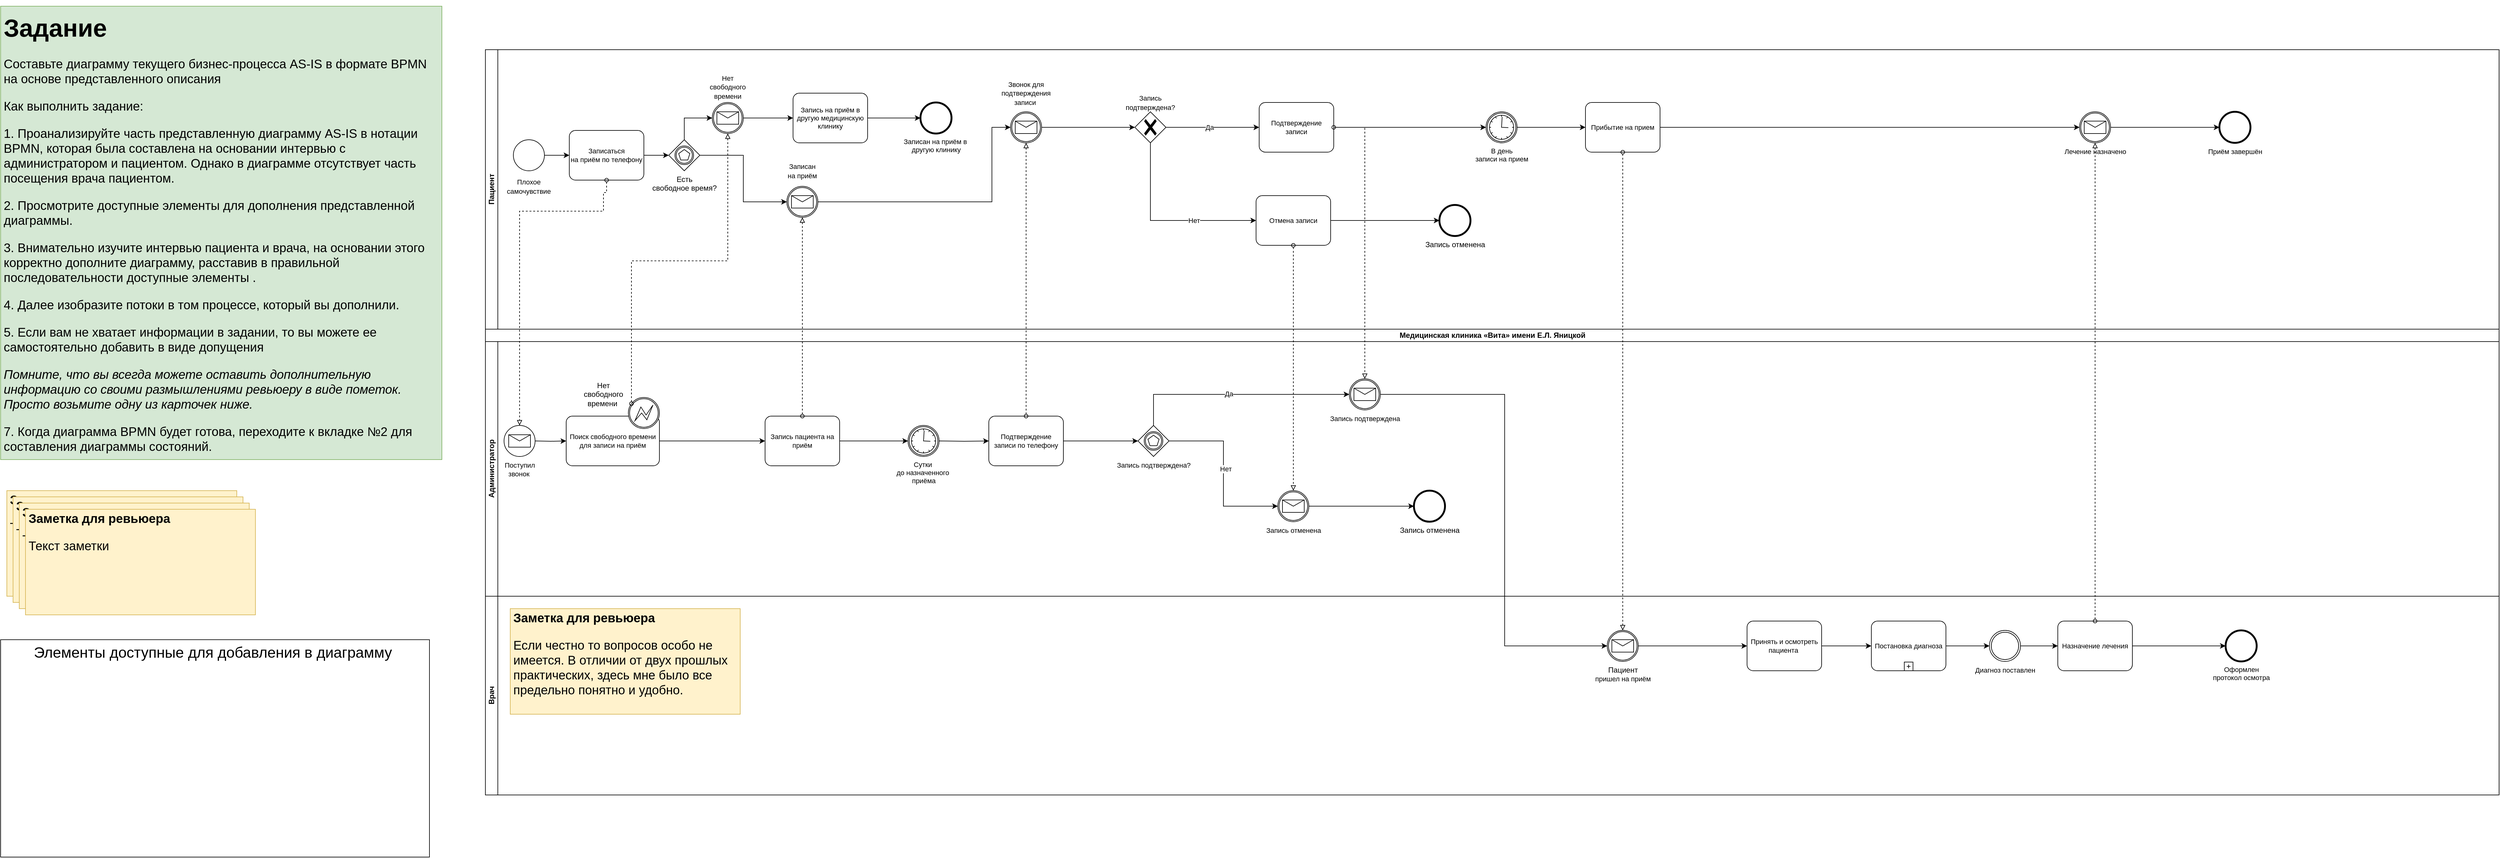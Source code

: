 <mxfile version="24.6.5" type="google" pages="3">
  <diagram id="326YfQ6A8uz0iwaCt7I8" name="BPMN AS-IS">
    <mxGraphModel grid="1" page="1" gridSize="10" guides="1" tooltips="1" connect="1" arrows="1" fold="1" pageScale="1" pageWidth="827" pageHeight="1169" math="0" shadow="0">
      <root>
        <mxCell id="0" />
        <mxCell id="1" parent="0" />
        <mxCell id="_fkPrWMEkgT71YqrRsoF-1" value="&lt;h1&gt;&lt;font style=&quot;font-size: 40px;&quot;&gt;Задание&lt;/font&gt;&lt;/h1&gt;&lt;font style=&quot;font-size: 20px;&quot;&gt;Составьте диаграмму текущего бизнес-процесса AS-IS в формате BPMN на основе представленного описания&lt;br&gt;&lt;/font&gt;&lt;p style=&quot;font-size: 20px;&quot;&gt;&lt;font style=&quot;font-size: 20px;&quot;&gt;Как выполнить задание:&lt;/font&gt;&lt;/p&gt;&lt;p style=&quot;font-size: 20px;&quot;&gt;&lt;font style=&quot;font-size: 20px;&quot;&gt;1. Проанализируйте часть представленную диаграмму AS-IS в нотации BPMN, которая была составлена на основании интервью с администратором и пациентом. Однако в диаграмме отсутствует часть посещения врача пациентом.&amp;nbsp;&lt;/font&gt;&lt;/p&gt;&lt;p style=&quot;font-size: 20px;&quot;&gt;2. Просмотрите доступные элементы для дополнения представленной диаграммы.&amp;nbsp;&lt;/p&gt;&lt;p style=&quot;font-size: 20px;&quot;&gt;3. Внимательно изучите интервью пациента и врача, на основании этого корректно дополните диаграмму, расставив в правильной последовательности доступные элементы .&lt;/p&gt;&lt;p style=&quot;font-size: 20px;&quot;&gt;&lt;span style=&quot;background-color: initial;&quot;&gt;&lt;font style=&quot;font-size: 20px;&quot;&gt;4. Далее изобразите потоки в том процессе, который вы дополнили.&amp;nbsp;&lt;/font&gt;&lt;/span&gt;&lt;/p&gt;&lt;p style=&quot;font-size: 20px;&quot;&gt;&lt;font style=&quot;font-size: 20px;&quot;&gt;5. Если вам не хватает информации в задании, то вы можете ее самостоятельно добавить в виде допущения&lt;/font&gt;&lt;/p&gt;&lt;p style=&quot;font-size: 20px;&quot;&gt;&lt;i&gt;Помните, что вы всегда можете оставить дополнительную информацию со своими размышлениями ревьюеру в виде пометок. Просто возьмите одну из карточек ниже.&amp;nbsp;&lt;/i&gt;&lt;/p&gt;&lt;p style=&quot;font-size: 20px;&quot;&gt;&lt;font style=&quot;font-size: 20px;&quot;&gt;7. Когда диаграмма BPMN будет готова, переходите к вкладке №2 для составления диаграммы состояний.&lt;/font&gt;&lt;/p&gt;" style="text;html=1;strokeColor=#82b366;fillColor=#d5e8d4;spacing=5;spacingTop=-20;whiteSpace=wrap;overflow=hidden;rounded=0;fontSize=16;" vertex="1" parent="1">
          <mxGeometry x="-770" y="-1140" width="710" height="730" as="geometry" />
        </mxCell>
        <mxCell id="_fkPrWMEkgT71YqrRsoF-6" value="&lt;h1 style=&quot;font-size: 20px;&quot;&gt;&lt;font style=&quot;font-size: 20px;&quot;&gt;Заметка для ревьюера&lt;/font&gt;&lt;/h1&gt;&lt;p style=&quot;font-size: 20px;&quot;&gt;&lt;font style=&quot;font-size: 20px;&quot;&gt;Текст заметки&lt;/font&gt;&lt;/p&gt;" style="text;html=1;strokeColor=#d6b656;fillColor=#fff2cc;spacing=5;spacingTop=-20;whiteSpace=wrap;overflow=hidden;rounded=0;fontSize=20;" vertex="1" parent="1">
          <mxGeometry x="-760" y="-360" width="370" height="170" as="geometry" />
        </mxCell>
        <mxCell id="l15NZp-PpOqTexfuGExK-1" value="&lt;h1 style=&quot;font-size: 20px;&quot;&gt;&lt;font style=&quot;font-size: 20px;&quot;&gt;Заметка для ревьюера&lt;/font&gt;&lt;/h1&gt;&lt;p style=&quot;font-size: 20px;&quot;&gt;&lt;font style=&quot;font-size: 20px;&quot;&gt;Текст заметки&lt;/font&gt;&lt;/p&gt;" style="text;html=1;strokeColor=#d6b656;fillColor=#fff2cc;spacing=5;spacingTop=-20;whiteSpace=wrap;overflow=hidden;rounded=0;fontSize=20;" vertex="1" parent="1">
          <mxGeometry x="-750" y="-350" width="370" height="170" as="geometry" />
        </mxCell>
        <mxCell id="l15NZp-PpOqTexfuGExK-2" value="&lt;h1 style=&quot;font-size: 20px;&quot;&gt;&lt;font style=&quot;font-size: 20px;&quot;&gt;Заметка для ревьюера&lt;/font&gt;&lt;/h1&gt;&lt;p style=&quot;font-size: 20px;&quot;&gt;&lt;font style=&quot;font-size: 20px;&quot;&gt;Текст заметки&lt;/font&gt;&lt;/p&gt;" style="text;html=1;strokeColor=#d6b656;fillColor=#fff2cc;spacing=5;spacingTop=-20;whiteSpace=wrap;overflow=hidden;rounded=0;fontSize=20;" vertex="1" parent="1">
          <mxGeometry x="-740" y="-340" width="370" height="170" as="geometry" />
        </mxCell>
        <mxCell id="l15NZp-PpOqTexfuGExK-3" value="&lt;h1 style=&quot;font-size: 20px;&quot;&gt;&lt;font style=&quot;font-size: 20px;&quot;&gt;Заметка для ревьюера&lt;/font&gt;&lt;/h1&gt;&lt;p style=&quot;font-size: 20px;&quot;&gt;&lt;font style=&quot;font-size: 20px;&quot;&gt;Текст заметки&lt;/font&gt;&lt;/p&gt;" style="text;html=1;strokeColor=#d6b656;fillColor=#fff2cc;spacing=5;spacingTop=-20;whiteSpace=wrap;overflow=hidden;rounded=0;fontSize=20;" vertex="1" parent="1">
          <mxGeometry x="-730" y="-330" width="370" height="170" as="geometry" />
        </mxCell>
        <mxCell id="U2e4l5wQemaMT4tLWJ_u-1" value="&lt;font style=&quot;font-size: 24px;&quot;&gt;Элементы доступные для добавления в диаграмму&amp;nbsp;&lt;/font&gt;" style="rounded=0;whiteSpace=wrap;html=1;fontSize=20;align=center;verticalAlign=top;" vertex="1" parent="1">
          <mxGeometry x="-770" y="-120" width="690" height="350" as="geometry" />
        </mxCell>
        <mxCell id="U2e4l5wQemaMT4tLWJ_u-86" value="Медицинская клиника&amp;nbsp;&lt;span style=&quot;text-align: start; fill: rgb(144, 101, 176);&quot; data-reactroot=&quot;&quot; class=&quot;notion-enable-hover&quot; data-token-index=&quot;0&quot;&gt;«Вита» имени Е.Л. Яницкой&lt;/span&gt;" style="swimlane;html=1;childLayout=stackLayout;resizeParent=1;resizeParentMax=0;horizontal=1;startSize=20;horizontalStack=0;" vertex="1" parent="1">
          <mxGeometry x="10" y="-620" width="3240" height="750" as="geometry" />
        </mxCell>
        <mxCell id="U2e4l5wQemaMT4tLWJ_u-87" value="Администратор" style="swimlane;html=1;startSize=20;horizontal=0;" vertex="1" parent="U2e4l5wQemaMT4tLWJ_u-86">
          <mxGeometry y="20" width="3240" height="410" as="geometry" />
        </mxCell>
        <mxCell id="U2e4l5wQemaMT4tLWJ_u-88" style="edgeStyle=orthogonalEdgeStyle;rounded=0;orthogonalLoop=1;jettySize=auto;html=1;" edge="1" parent="U2e4l5wQemaMT4tLWJ_u-87" source="U2e4l5wQemaMT4tLWJ_u-89">
          <mxGeometry relative="1" as="geometry">
            <mxPoint x="680" y="160.0" as="targetPoint" />
          </mxGeometry>
        </mxCell>
        <mxCell id="U2e4l5wQemaMT4tLWJ_u-89" value="Запись пациента на приём" style="points=[[0.25,0,0],[0.5,0,0],[0.75,0,0],[1,0.25,0],[1,0.5,0],[1,0.75,0],[0.75,1,0],[0.5,1,0],[0.25,1,0],[0,0.75,0],[0,0.5,0],[0,0.25,0]];shape=mxgraph.bpmn.task;whiteSpace=wrap;rectStyle=rounded;size=10;taskMarker=abstract;fontSize=11;" vertex="1" parent="U2e4l5wQemaMT4tLWJ_u-87">
          <mxGeometry x="450" y="120" width="120" height="80" as="geometry" />
        </mxCell>
        <mxCell id="U2e4l5wQemaMT4tLWJ_u-90" style="edgeStyle=orthogonalEdgeStyle;rounded=0;orthogonalLoop=1;jettySize=auto;html=1;entryX=0;entryY=0.5;entryDx=0;entryDy=0;entryPerimeter=0;" edge="1" parent="U2e4l5wQemaMT4tLWJ_u-87" source="U2e4l5wQemaMT4tLWJ_u-91" target="U2e4l5wQemaMT4tLWJ_u-89">
          <mxGeometry relative="1" as="geometry">
            <mxPoint x="340" y="190.0" as="targetPoint" />
          </mxGeometry>
        </mxCell>
        <mxCell id="U2e4l5wQemaMT4tLWJ_u-91" value="Поиск свободного времени для записи на приём" style="points=[[0.25,0,0],[0.5,0,0],[0.75,0,0],[1,0.25,0],[1,0.5,0],[1,0.75,0],[0.75,1,0],[0.5,1,0],[0.25,1,0],[0,0.75,0],[0,0.5,0],[0,0.25,0]];shape=mxgraph.bpmn.task;whiteSpace=wrap;rectStyle=rounded;size=10;taskMarker=abstract;fontSize=11;" vertex="1" parent="U2e4l5wQemaMT4tLWJ_u-87">
          <mxGeometry x="130" y="120" width="150" height="80" as="geometry" />
        </mxCell>
        <mxCell id="U2e4l5wQemaMT4tLWJ_u-92" style="edgeStyle=orthogonalEdgeStyle;rounded=0;orthogonalLoop=1;jettySize=auto;html=1;" edge="1" parent="U2e4l5wQemaMT4tLWJ_u-87" target="U2e4l5wQemaMT4tLWJ_u-95">
          <mxGeometry relative="1" as="geometry">
            <mxPoint x="730" y="160.0" as="sourcePoint" />
          </mxGeometry>
        </mxCell>
        <mxCell id="U2e4l5wQemaMT4tLWJ_u-94" style="edgeStyle=orthogonalEdgeStyle;rounded=0;orthogonalLoop=1;jettySize=auto;html=1;startArrow=none;startFill=0;endArrow=classic;endFill=1;" edge="1" parent="U2e4l5wQemaMT4tLWJ_u-87" source="U2e4l5wQemaMT4tLWJ_u-95">
          <mxGeometry relative="1" as="geometry">
            <mxPoint x="1050" y="160" as="targetPoint" />
          </mxGeometry>
        </mxCell>
        <mxCell id="U2e4l5wQemaMT4tLWJ_u-95" value="Подтверждение записи по телефону" style="points=[[0.25,0,0],[0.5,0,0],[0.75,0,0],[1,0.25,0],[1,0.5,0],[1,0.75,0],[0.75,1,0],[0.5,1,0],[0.25,1,0],[0,0.75,0],[0,0.5,0],[0,0.25,0]];shape=mxgraph.bpmn.task;whiteSpace=wrap;rectStyle=rounded;size=10;taskMarker=abstract;fontSize=11;" vertex="1" parent="U2e4l5wQemaMT4tLWJ_u-87">
          <mxGeometry x="810" y="120" width="120" height="80" as="geometry" />
        </mxCell>
        <mxCell id="U2e4l5wQemaMT4tLWJ_u-96" value="Запись отменена" style="points=[[0.145,0.145,0],[0.5,0,0],[0.855,0.145,0],[1,0.5,0],[0.855,0.855,0],[0.5,1,0],[0.145,0.855,0],[0,0.5,0]];shape=mxgraph.bpmn.event;html=1;verticalLabelPosition=bottom;labelBackgroundColor=#ffffff;verticalAlign=top;align=center;perimeter=ellipsePerimeter;outlineConnect=0;aspect=fixed;outline=end;symbol=terminate2;" vertex="1" parent="U2e4l5wQemaMT4tLWJ_u-87">
          <mxGeometry x="1494" y="240" width="50" height="50" as="geometry" />
        </mxCell>
        <mxCell id="U2e4l5wQemaMT4tLWJ_u-97" value="" style="points=[[0.145,0.145,0],[0.5,0,0],[0.855,0.145,0],[1,0.5,0],[0.855,0.855,0],[0.5,1,0],[0.145,0.855,0],[0,0.5,0]];shape=mxgraph.bpmn.event;html=1;verticalLabelPosition=bottom;labelBackgroundColor=#ffffff;verticalAlign=top;align=center;perimeter=ellipsePerimeter;outlineConnect=0;aspect=fixed;outline=boundInt;symbol=error;fontSize=24;fontColor=#000000;fillColor=#FFFFFF;" vertex="1" parent="U2e4l5wQemaMT4tLWJ_u-87">
          <mxGeometry x="230" y="90" width="50" height="50" as="geometry" />
        </mxCell>
        <mxCell id="U2e4l5wQemaMT4tLWJ_u-98" value="Нет свободного&lt;br&gt;времени&amp;nbsp;" style="text;html=1;strokeColor=none;fillColor=none;align=center;verticalAlign=middle;whiteSpace=wrap;rounded=0;labelBackgroundColor=none;fontSize=12;fontColor=#000000;" vertex="1" parent="U2e4l5wQemaMT4tLWJ_u-87">
          <mxGeometry x="160" y="70" width="60" height="30" as="geometry" />
        </mxCell>
        <mxCell id="U2e4l5wQemaMT4tLWJ_u-99" style="edgeStyle=orthogonalEdgeStyle;rounded=0;orthogonalLoop=1;jettySize=auto;html=1;" edge="1" parent="U2e4l5wQemaMT4tLWJ_u-87" target="U2e4l5wQemaMT4tLWJ_u-91">
          <mxGeometry relative="1" as="geometry">
            <mxPoint x="80" y="160" as="sourcePoint" />
          </mxGeometry>
        </mxCell>
        <mxCell id="U2e4l5wQemaMT4tLWJ_u-100" value="&lt;font style=&quot;font-size: 11px;&quot;&gt;Поступил&lt;br&gt;&amp;nbsp;звонок &amp;nbsp;&lt;/font&gt;" style="points=[[0.145,0.145,0],[0.5,0,0],[0.855,0.145,0],[1,0.5,0],[0.855,0.855,0],[0.5,1,0],[0.145,0.855,0],[0,0.5,0]];shape=mxgraph.bpmn.event;html=1;verticalLabelPosition=bottom;labelBackgroundColor=#ffffff;verticalAlign=top;align=center;perimeter=ellipsePerimeter;outlineConnect=0;aspect=fixed;outline=standard;symbol=message;" vertex="1" parent="U2e4l5wQemaMT4tLWJ_u-87">
          <mxGeometry x="30" y="135" width="50" height="50" as="geometry" />
        </mxCell>
        <mxCell id="U2e4l5wQemaMT4tLWJ_u-101" style="edgeStyle=orthogonalEdgeStyle;rounded=0;orthogonalLoop=1;jettySize=auto;html=1;entryX=0;entryY=0.5;entryDx=0;entryDy=0;entryPerimeter=0;startArrow=none;startFill=0;endArrow=classic;endFill=1;" edge="1" parent="U2e4l5wQemaMT4tLWJ_u-87" source="U2e4l5wQemaMT4tLWJ_u-102" target="U2e4l5wQemaMT4tLWJ_u-96">
          <mxGeometry relative="1" as="geometry" />
        </mxCell>
        <mxCell id="U2e4l5wQemaMT4tLWJ_u-102" value="&lt;font style=&quot;font-size: 11px;&quot;&gt;Запись отменена&lt;/font&gt;" style="points=[[0.145,0.145,0],[0.5,0,0],[0.855,0.145,0],[1,0.5,0],[0.855,0.855,0],[0.5,1,0],[0.145,0.855,0],[0,0.5,0]];shape=mxgraph.bpmn.event;html=1;verticalLabelPosition=bottom;labelBackgroundColor=#ffffff;verticalAlign=top;align=center;perimeter=ellipsePerimeter;outlineConnect=0;aspect=fixed;outline=catching;symbol=message;" vertex="1" parent="U2e4l5wQemaMT4tLWJ_u-87">
          <mxGeometry x="1275" y="240" width="50" height="50" as="geometry" />
        </mxCell>
        <mxCell id="U2e4l5wQemaMT4tLWJ_u-103" value="&lt;font style=&quot;font-size: 11px;&quot;&gt;Запись подтверждена&lt;/font&gt;" style="points=[[0.145,0.145,0],[0.5,0,0],[0.855,0.145,0],[1,0.5,0],[0.855,0.855,0],[0.5,1,0],[0.145,0.855,0],[0,0.5,0]];shape=mxgraph.bpmn.event;html=1;verticalLabelPosition=bottom;labelBackgroundColor=#ffffff;verticalAlign=top;align=center;perimeter=ellipsePerimeter;outlineConnect=0;aspect=fixed;outline=catching;symbol=message;" vertex="1" parent="U2e4l5wQemaMT4tLWJ_u-87">
          <mxGeometry x="1390" y="60" width="50" height="50" as="geometry" />
        </mxCell>
        <mxCell id="U2e4l5wQemaMT4tLWJ_u-104" style="edgeStyle=orthogonalEdgeStyle;rounded=0;orthogonalLoop=1;jettySize=auto;html=1;entryX=0;entryY=0.5;entryDx=0;entryDy=0;entryPerimeter=0;startArrow=none;startFill=0;endArrow=classic;endFill=1;exitX=0.5;exitY=0;exitDx=0;exitDy=0;exitPerimeter=0;" edge="1" parent="U2e4l5wQemaMT4tLWJ_u-87" source="U2e4l5wQemaMT4tLWJ_u-108" target="U2e4l5wQemaMT4tLWJ_u-103">
          <mxGeometry relative="1" as="geometry">
            <mxPoint x="1100" y="160" as="sourcePoint" />
          </mxGeometry>
        </mxCell>
        <mxCell id="U2e4l5wQemaMT4tLWJ_u-105" value="Да" style="edgeLabel;html=1;align=center;verticalAlign=middle;resizable=0;points=[];fontSize=11;" vertex="1" connectable="0" parent="U2e4l5wQemaMT4tLWJ_u-104">
          <mxGeometry x="-0.063" y="1" relative="1" as="geometry">
            <mxPoint as="offset" />
          </mxGeometry>
        </mxCell>
        <mxCell id="U2e4l5wQemaMT4tLWJ_u-106" style="edgeStyle=orthogonalEdgeStyle;rounded=0;orthogonalLoop=1;jettySize=auto;html=1;entryX=0;entryY=0.5;entryDx=0;entryDy=0;entryPerimeter=0;startArrow=none;startFill=0;endArrow=classic;endFill=1;exitX=1;exitY=0.5;exitDx=0;exitDy=0;exitPerimeter=0;" edge="1" parent="U2e4l5wQemaMT4tLWJ_u-87" source="U2e4l5wQemaMT4tLWJ_u-108" target="U2e4l5wQemaMT4tLWJ_u-102">
          <mxGeometry relative="1" as="geometry">
            <mxPoint x="1075" y="185" as="sourcePoint" />
          </mxGeometry>
        </mxCell>
        <mxCell id="U2e4l5wQemaMT4tLWJ_u-107" value="Нет" style="edgeLabel;html=1;align=center;verticalAlign=middle;resizable=0;points=[];fontSize=11;" vertex="1" connectable="0" parent="U2e4l5wQemaMT4tLWJ_u-106">
          <mxGeometry x="-0.569" y="2" relative="1" as="geometry">
            <mxPoint x="30" y="47" as="offset" />
          </mxGeometry>
        </mxCell>
        <mxCell id="U2e4l5wQemaMT4tLWJ_u-108" value="&lt;font style=&quot;font-size: 11px;&quot;&gt;Запись подтверждена?&lt;/font&gt;" style="points=[[0.25,0.25,0],[0.5,0,0],[0.75,0.25,0],[1,0.5,0],[0.75,0.75,0],[0.5,1,0],[0.25,0.75,0],[0,0.5,0]];shape=mxgraph.bpmn.gateway2;html=1;verticalLabelPosition=bottom;labelBackgroundColor=#ffffff;verticalAlign=top;align=center;perimeter=rhombusPerimeter;outlineConnect=0;outline=boundInt;symbol=multiple;" vertex="1" parent="U2e4l5wQemaMT4tLWJ_u-87">
          <mxGeometry x="1050" y="135" width="50" height="50" as="geometry" />
        </mxCell>
        <mxCell id="U2e4l5wQemaMT4tLWJ_u-175" value="&lt;font style=&quot;font-size: 11px;&quot;&gt;Сутки&amp;nbsp;&lt;br&gt;до назначенного&amp;nbsp;&lt;br&gt;приёма&lt;br&gt;&lt;/font&gt;" style="points=[[0.145,0.145,0],[0.5,0,0],[0.855,0.145,0],[1,0.5,0],[0.855,0.855,0],[0.5,1,0],[0.145,0.855,0],[0,0.5,0]];shape=mxgraph.bpmn.event;html=1;verticalLabelPosition=bottom;labelBackgroundColor=#ffffff;verticalAlign=top;align=center;perimeter=ellipsePerimeter;outlineConnect=0;aspect=fixed;outline=catching;symbol=timer;fontSize=11;" vertex="1" parent="U2e4l5wQemaMT4tLWJ_u-87">
          <mxGeometry x="680" y="135" width="50" height="50" as="geometry" />
        </mxCell>
        <mxCell id="U2e4l5wQemaMT4tLWJ_u-109" value="Врач" style="swimlane;html=1;startSize=20;horizontal=0;" vertex="1" parent="U2e4l5wQemaMT4tLWJ_u-86">
          <mxGeometry y="430" width="3240" height="320" as="geometry" />
        </mxCell>
        <mxCell id="-BC-haz_MbLa1Zic9O4X-2" style="edgeStyle=orthogonalEdgeStyle;rounded=0;orthogonalLoop=1;jettySize=auto;html=1;exitX=1;exitY=0.5;exitDx=0;exitDy=0;exitPerimeter=0;entryX=0;entryY=0.5;entryDx=0;entryDy=0;entryPerimeter=0;" edge="1" parent="U2e4l5wQemaMT4tLWJ_u-109" source="-BC-haz_MbLa1Zic9O4X-1" target="U2e4l5wQemaMT4tLWJ_u-111">
          <mxGeometry relative="1" as="geometry" />
        </mxCell>
        <mxCell id="-BC-haz_MbLa1Zic9O4X-1" value="Пациент&lt;br style=&quot;border-color: var(--border-color); font-size: 11px;&quot;&gt;&lt;span style=&quot;font-size: 11px;&quot;&gt;пришел на приём&lt;/span&gt;" style="points=[[0.145,0.145,0],[0.5,0,0],[0.855,0.145,0],[1,0.5,0],[0.855,0.855,0],[0.5,1,0],[0.145,0.855,0],[0,0.5,0]];shape=mxgraph.bpmn.event;html=1;verticalLabelPosition=bottom;labelBackgroundColor=#ffffff;verticalAlign=top;align=center;perimeter=ellipsePerimeter;outlineConnect=0;aspect=fixed;outline=catching;symbol=message;" vertex="1" parent="U2e4l5wQemaMT4tLWJ_u-109">
          <mxGeometry x="1805" y="55" width="50" height="50" as="geometry" />
        </mxCell>
        <mxCell id="-BC-haz_MbLa1Zic9O4X-3" style="edgeStyle=orthogonalEdgeStyle;rounded=0;orthogonalLoop=1;jettySize=auto;html=1;exitX=1;exitY=0.5;exitDx=0;exitDy=0;exitPerimeter=0;entryX=0;entryY=0.5;entryDx=0;entryDy=0;entryPerimeter=0;" edge="1" parent="U2e4l5wQemaMT4tLWJ_u-109" source="U2e4l5wQemaMT4tLWJ_u-111" target="U2e4l5wQemaMT4tLWJ_u-117">
          <mxGeometry relative="1" as="geometry" />
        </mxCell>
        <mxCell id="U2e4l5wQemaMT4tLWJ_u-111" value="Принять и осмотреть пациента " style="points=[[0.25,0,0],[0.5,0,0],[0.75,0,0],[1,0.25,0],[1,0.5,0],[1,0.75,0],[0.75,1,0],[0.5,1,0],[0.25,1,0],[0,0.75,0],[0,0.5,0],[0,0.25,0]];shape=mxgraph.bpmn.task;whiteSpace=wrap;rectStyle=rounded;size=10;taskMarker=abstract;fontSize=11;" vertex="1" parent="U2e4l5wQemaMT4tLWJ_u-109">
          <mxGeometry x="2030" y="40" width="120" height="80" as="geometry" />
        </mxCell>
        <mxCell id="-BC-haz_MbLa1Zic9O4X-4" style="edgeStyle=orthogonalEdgeStyle;rounded=0;orthogonalLoop=1;jettySize=auto;html=1;exitX=1;exitY=0.5;exitDx=0;exitDy=0;exitPerimeter=0;entryX=0;entryY=0.5;entryDx=0;entryDy=0;entryPerimeter=0;" edge="1" parent="U2e4l5wQemaMT4tLWJ_u-109" source="U2e4l5wQemaMT4tLWJ_u-116" target="U2e4l5wQemaMT4tLWJ_u-113">
          <mxGeometry relative="1" as="geometry" />
        </mxCell>
        <mxCell id="U2e4l5wQemaMT4tLWJ_u-117" value="Постановка диагноза" style="points=[[0.25,0,0],[0.5,0,0],[0.75,0,0],[1,0.25,0],[1,0.5,0],[1,0.75,0],[0.75,1,0],[0.5,1,0],[0.25,1,0],[0,0.75,0],[0,0.5,0],[0,0.25,0]];shape=mxgraph.bpmn.task;whiteSpace=wrap;rectStyle=rounded;size=10;taskMarker=abstract;isLoopSub=1;labelBackgroundColor=#FFFFFF;fontSize=11;fontColor=#000000;fillColor=#FFFFFF;" vertex="1" parent="U2e4l5wQemaMT4tLWJ_u-109">
          <mxGeometry x="2230" y="40" width="120" height="80" as="geometry" />
        </mxCell>
        <mxCell id="-BC-haz_MbLa1Zic9O4X-13" style="edgeStyle=orthogonalEdgeStyle;rounded=0;orthogonalLoop=1;jettySize=auto;html=1;exitX=1;exitY=0.5;exitDx=0;exitDy=0;exitPerimeter=0;entryX=0;entryY=0.5;entryDx=0;entryDy=0;entryPerimeter=0;" edge="1" parent="U2e4l5wQemaMT4tLWJ_u-109" source="U2e4l5wQemaMT4tLWJ_u-113" target="U2e4l5wQemaMT4tLWJ_u-130">
          <mxGeometry relative="1" as="geometry">
            <mxPoint x="2860" y="80" as="targetPoint" />
          </mxGeometry>
        </mxCell>
        <mxCell id="U2e4l5wQemaMT4tLWJ_u-113" value="Назначение лечения" style="points=[[0.25,0,0],[0.5,0,0],[0.75,0,0],[1,0.25,0],[1,0.5,0],[1,0.75,0],[0.75,1,0],[0.5,1,0],[0.25,1,0],[0,0.75,0],[0,0.5,0],[0,0.25,0]];shape=mxgraph.bpmn.task;whiteSpace=wrap;rectStyle=rounded;size=10;taskMarker=abstract;fontSize=11;" vertex="1" parent="U2e4l5wQemaMT4tLWJ_u-109">
          <mxGeometry x="2530" y="40" width="120" height="80" as="geometry" />
        </mxCell>
        <mxCell id="U2e4l5wQemaMT4tLWJ_u-116" value="&lt;font style=&quot;font-size: 11px;&quot;&gt;Диагноз поставлен&lt;/font&gt;" style="points=[[0.145,0.145,0],[0.5,0,0],[0.855,0.145,0],[1,0.5,0],[0.855,0.855,0],[0.5,1,0],[0.145,0.855,0],[0,0.5,0]];shape=mxgraph.bpmn.event;html=1;verticalLabelPosition=bottom;labelBackgroundColor=#ffffff;verticalAlign=top;align=center;perimeter=ellipsePerimeter;outlineConnect=0;aspect=fixed;outline=throwing;symbol=general;" vertex="1" parent="U2e4l5wQemaMT4tLWJ_u-109">
          <mxGeometry x="2420" y="55" width="50" height="50" as="geometry" />
        </mxCell>
        <mxCell id="-BC-haz_MbLa1Zic9O4X-12" value="" style="edgeStyle=orthogonalEdgeStyle;rounded=0;orthogonalLoop=1;jettySize=auto;html=1;exitX=1;exitY=0.5;exitDx=0;exitDy=0;exitPerimeter=0;entryX=0;entryY=0.5;entryDx=0;entryDy=0;entryPerimeter=0;" edge="1" parent="U2e4l5wQemaMT4tLWJ_u-109" source="U2e4l5wQemaMT4tLWJ_u-117" target="U2e4l5wQemaMT4tLWJ_u-116">
          <mxGeometry relative="1" as="geometry">
            <mxPoint x="2360" y="-110" as="sourcePoint" />
            <mxPoint x="2450" y="-110" as="targetPoint" />
          </mxGeometry>
        </mxCell>
        <mxCell id="U2e4l5wQemaMT4tLWJ_u-130" value="Оформлен&lt;br style=&quot;border-color: var(--border-color);&quot;&gt;протокол осмотра&lt;span style=&quot;background-color: rgb(248, 249, 250);&quot;&gt;&lt;br&gt;&lt;/span&gt;" style="points=[[0.145,0.145,0],[0.5,0,0],[0.855,0.145,0],[1,0.5,0],[0.855,0.855,0],[0.5,1,0],[0.145,0.855,0],[0,0.5,0]];shape=mxgraph.bpmn.event;html=1;verticalLabelPosition=bottom;labelBackgroundColor=#ffffff;verticalAlign=top;align=center;perimeter=ellipsePerimeter;outlineConnect=0;aspect=fixed;outline=end;symbol=terminate2;fontSize=11;" vertex="1" parent="U2e4l5wQemaMT4tLWJ_u-109">
          <mxGeometry x="2800" y="55" width="50" height="50" as="geometry" />
        </mxCell>
        <mxCell id="l15NZp-PpOqTexfuGExK-4" value="&lt;h1 style=&quot;font-size: 20px;&quot;&gt;&lt;font style=&quot;font-size: 20px;&quot;&gt;Заметка для ревьюера&lt;/font&gt;&lt;/h1&gt;&lt;p style=&quot;font-size: 20px;&quot;&gt;Если честно то вопросов особо не имеется. В отличии от двух прошлых практических, здесь мне было все предельно понятно и удобно.&lt;/p&gt;" style="text;html=1;strokeColor=#d6b656;fillColor=#fff2cc;spacing=5;spacingTop=-20;whiteSpace=wrap;overflow=hidden;rounded=0;fontSize=20;" vertex="1" parent="U2e4l5wQemaMT4tLWJ_u-109">
          <mxGeometry x="40" y="20" width="370" height="170" as="geometry" />
        </mxCell>
        <mxCell id="xDZQXBExAxr8w3KubxO9-15" style="edgeStyle=orthogonalEdgeStyle;rounded=0;orthogonalLoop=1;jettySize=auto;html=1;entryX=0;entryY=0.5;entryDx=0;entryDy=0;entryPerimeter=0;" edge="1" parent="U2e4l5wQemaMT4tLWJ_u-86" source="U2e4l5wQemaMT4tLWJ_u-103" target="-BC-haz_MbLa1Zic9O4X-1">
          <mxGeometry relative="1" as="geometry">
            <Array as="points">
              <mxPoint x="1640" y="105" />
              <mxPoint x="1640" y="510" />
            </Array>
          </mxGeometry>
        </mxCell>
        <mxCell id="U2e4l5wQemaMT4tLWJ_u-122" value="Пациент" style="swimlane;html=1;startSize=20;horizontal=0;" vertex="1" parent="1">
          <mxGeometry x="10" y="-1070" width="3240" height="450" as="geometry" />
        </mxCell>
        <mxCell id="U2e4l5wQemaMT4tLWJ_u-123" style="edgeStyle=orthogonalEdgeStyle;rounded=0;orthogonalLoop=1;jettySize=auto;html=1;entryX=0;entryY=0.5;entryDx=0;entryDy=0;entryPerimeter=0;startArrow=none;startFill=0;endArrow=classic;endFill=1;" edge="1" parent="U2e4l5wQemaMT4tLWJ_u-122" source="U2e4l5wQemaMT4tLWJ_u-124">
          <mxGeometry relative="1" as="geometry">
            <mxPoint x="295" y="170" as="targetPoint" />
          </mxGeometry>
        </mxCell>
        <mxCell id="U2e4l5wQemaMT4tLWJ_u-124" value="Записаться на приём по телефону" style="points=[[0.25,0,0],[0.5,0,0],[0.75,0,0],[1,0.25,0],[1,0.5,0],[1,0.75,0],[0.75,1,0],[0.5,1,0],[0.25,1,0],[0,0.75,0],[0,0.5,0],[0,0.25,0]];shape=mxgraph.bpmn.task;whiteSpace=wrap;rectStyle=rounded;size=10;taskMarker=abstract;fontSize=11;" vertex="1" parent="U2e4l5wQemaMT4tLWJ_u-122">
          <mxGeometry x="135" y="130" width="120" height="80" as="geometry" />
        </mxCell>
        <mxCell id="U2e4l5wQemaMT4tLWJ_u-125" style="edgeStyle=orthogonalEdgeStyle;rounded=0;orthogonalLoop=1;jettySize=auto;html=1;" edge="1" parent="U2e4l5wQemaMT4tLWJ_u-122" source="U2e4l5wQemaMT4tLWJ_u-126" target="U2e4l5wQemaMT4tLWJ_u-124">
          <mxGeometry relative="1" as="geometry" />
        </mxCell>
        <mxCell id="U2e4l5wQemaMT4tLWJ_u-126" value="" style="points=[[0.145,0.145,0],[0.5,0,0],[0.855,0.145,0],[1,0.5,0],[0.855,0.855,0],[0.5,1,0],[0.145,0.855,0],[0,0.5,0]];shape=mxgraph.bpmn.event;html=1;verticalLabelPosition=bottom;labelBackgroundColor=#ffffff;verticalAlign=top;align=center;perimeter=ellipsePerimeter;outlineConnect=0;aspect=fixed;outline=standard;symbol=general;" vertex="1" parent="U2e4l5wQemaMT4tLWJ_u-122">
          <mxGeometry x="45" y="145" width="50" height="50" as="geometry" />
        </mxCell>
        <mxCell id="U2e4l5wQemaMT4tLWJ_u-129" value="&lt;font style=&quot;font-size: 11px;&quot;&gt;Плохое самочувствие&lt;/font&gt;" style="text;html=1;strokeColor=none;fillColor=none;align=center;verticalAlign=middle;whiteSpace=wrap;rounded=0;" vertex="1" parent="U2e4l5wQemaMT4tLWJ_u-122">
          <mxGeometry x="40" y="205" width="60" height="30" as="geometry" />
        </mxCell>
        <mxCell id="U2e4l5wQemaMT4tLWJ_u-133" style="edgeStyle=orthogonalEdgeStyle;rounded=0;orthogonalLoop=1;jettySize=auto;html=1;fontSize=24;fontColor=#000000;entryX=0;entryY=0.5;entryDx=0;entryDy=0;entryPerimeter=0;" edge="1" parent="U2e4l5wQemaMT4tLWJ_u-122" source="U2e4l5wQemaMT4tLWJ_u-134" target="U2e4l5wQemaMT4tLWJ_u-159">
          <mxGeometry relative="1" as="geometry">
            <mxPoint x="695" y="110" as="targetPoint" />
          </mxGeometry>
        </mxCell>
        <mxCell id="U2e4l5wQemaMT4tLWJ_u-134" value="Запись на приём в другую медицинскую клинику" style="points=[[0.25,0,0],[0.5,0,0],[0.75,0,0],[1,0.25,0],[1,0.5,0],[1,0.75,0],[0.75,1,0],[0.5,1,0],[0.25,1,0],[0,0.75,0],[0,0.5,0],[0,0.25,0]];shape=mxgraph.bpmn.task;whiteSpace=wrap;rectStyle=rounded;size=10;taskMarker=abstract;labelBackgroundColor=none;fontSize=11;fontColor=#000000;fillColor=#FFFFFF;" vertex="1" parent="U2e4l5wQemaMT4tLWJ_u-122">
          <mxGeometry x="495" y="70" width="120" height="80" as="geometry" />
        </mxCell>
        <mxCell id="U2e4l5wQemaMT4tLWJ_u-135" style="edgeStyle=orthogonalEdgeStyle;rounded=0;orthogonalLoop=1;jettySize=auto;html=1;entryX=0;entryY=0.5;entryDx=0;entryDy=0;entryPerimeter=0;" edge="1" parent="U2e4l5wQemaMT4tLWJ_u-122" source="U2e4l5wQemaMT4tLWJ_u-136" target="U2e4l5wQemaMT4tLWJ_u-134">
          <mxGeometry relative="1" as="geometry" />
        </mxCell>
        <mxCell id="U2e4l5wQemaMT4tLWJ_u-136" value="" style="points=[[0.145,0.145,0],[0.5,0,0],[0.855,0.145,0],[1,0.5,0],[0.855,0.855,0],[0.5,1,0],[0.145,0.855,0],[0,0.5,0]];shape=mxgraph.bpmn.event;html=1;verticalLabelPosition=bottom;labelBackgroundColor=#ffffff;verticalAlign=top;align=center;perimeter=ellipsePerimeter;outlineConnect=0;aspect=fixed;outline=catching;symbol=message;" vertex="1" parent="U2e4l5wQemaMT4tLWJ_u-122">
          <mxGeometry x="365" y="85" width="50" height="50" as="geometry" />
        </mxCell>
        <mxCell id="U2e4l5wQemaMT4tLWJ_u-139" style="edgeStyle=orthogonalEdgeStyle;rounded=0;orthogonalLoop=1;jettySize=auto;html=1;entryX=0;entryY=0.5;entryDx=0;entryDy=0;entryPerimeter=0;startArrow=none;startFill=0;endArrow=classic;endFill=1;" edge="1" parent="U2e4l5wQemaMT4tLWJ_u-122" source="U2e4l5wQemaMT4tLWJ_u-140" target="U2e4l5wQemaMT4tLWJ_u-154">
          <mxGeometry relative="1" as="geometry">
            <Array as="points">
              <mxPoint x="815" y="245" />
              <mxPoint x="815" y="125" />
            </Array>
          </mxGeometry>
        </mxCell>
        <mxCell id="U2e4l5wQemaMT4tLWJ_u-140" value="" style="points=[[0.145,0.145,0],[0.5,0,0],[0.855,0.145,0],[1,0.5,0],[0.855,0.855,0],[0.5,1,0],[0.145,0.855,0],[0,0.5,0]];shape=mxgraph.bpmn.event;html=1;verticalLabelPosition=bottom;labelBackgroundColor=#ffffff;verticalAlign=top;align=center;perimeter=ellipsePerimeter;outlineConnect=0;aspect=fixed;outline=catching;symbol=message;" vertex="1" parent="U2e4l5wQemaMT4tLWJ_u-122">
          <mxGeometry x="485" y="220" width="50" height="50" as="geometry" />
        </mxCell>
        <mxCell id="U2e4l5wQemaMT4tLWJ_u-141" style="edgeStyle=orthogonalEdgeStyle;rounded=0;orthogonalLoop=1;jettySize=auto;html=1;entryX=0;entryY=0.5;entryDx=0;entryDy=0;entryPerimeter=0;startArrow=none;startFill=0;endArrow=classic;endFill=1;exitX=0.5;exitY=0;exitDx=0;exitDy=0;exitPerimeter=0;" edge="1" parent="U2e4l5wQemaMT4tLWJ_u-122" source="U2e4l5wQemaMT4tLWJ_u-155" target="U2e4l5wQemaMT4tLWJ_u-136">
          <mxGeometry relative="1" as="geometry">
            <mxPoint x="320" y="145" as="sourcePoint" />
          </mxGeometry>
        </mxCell>
        <mxCell id="U2e4l5wQemaMT4tLWJ_u-142" style="edgeStyle=orthogonalEdgeStyle;rounded=0;orthogonalLoop=1;jettySize=auto;html=1;entryX=0;entryY=0.5;entryDx=0;entryDy=0;entryPerimeter=0;startArrow=none;startFill=0;endArrow=classic;endFill=1;exitX=1;exitY=0.5;exitDx=0;exitDy=0;exitPerimeter=0;" edge="1" parent="U2e4l5wQemaMT4tLWJ_u-122" source="U2e4l5wQemaMT4tLWJ_u-155" target="U2e4l5wQemaMT4tLWJ_u-140">
          <mxGeometry relative="1" as="geometry">
            <mxPoint x="320" y="195" as="sourcePoint" />
          </mxGeometry>
        </mxCell>
        <mxCell id="U2e4l5wQemaMT4tLWJ_u-143" style="edgeStyle=orthogonalEdgeStyle;rounded=0;orthogonalLoop=1;jettySize=auto;html=1;entryX=0;entryY=0.5;entryDx=0;entryDy=0;entryPerimeter=0;startArrow=none;startFill=0;endArrow=classic;endFill=1;" edge="1" parent="U2e4l5wQemaMT4tLWJ_u-122" source="U2e4l5wQemaMT4tLWJ_u-144" target="U2e4l5wQemaMT4tLWJ_u-156">
          <mxGeometry relative="1" as="geometry" />
        </mxCell>
        <mxCell id="U2e4l5wQemaMT4tLWJ_u-144" value="Отмена записи" style="points=[[0.25,0,0],[0.5,0,0],[0.75,0,0],[1,0.25,0],[1,0.5,0],[1,0.75,0],[0.75,1,0],[0.5,1,0],[0.25,1,0],[0,0.75,0],[0,0.5,0],[0,0.25,0]];shape=mxgraph.bpmn.task;whiteSpace=wrap;rectStyle=rounded;size=10;taskMarker=abstract;fontSize=11;" vertex="1" parent="U2e4l5wQemaMT4tLWJ_u-122">
          <mxGeometry x="1240" y="235" width="120" height="80" as="geometry" />
        </mxCell>
        <mxCell id="U2e4l5wQemaMT4tLWJ_u-145" style="edgeStyle=orthogonalEdgeStyle;rounded=0;orthogonalLoop=1;jettySize=auto;html=1;entryX=0;entryY=0.5;entryDx=0;entryDy=0;entryPerimeter=0;exitX=0.5;exitY=1;exitDx=0;exitDy=0;exitPerimeter=0;" edge="1" parent="U2e4l5wQemaMT4tLWJ_u-122" source="U2e4l5wQemaMT4tLWJ_u-147" target="U2e4l5wQemaMT4tLWJ_u-144">
          <mxGeometry relative="1" as="geometry" />
        </mxCell>
        <mxCell id="U2e4l5wQemaMT4tLWJ_u-146" value="Нет" style="edgeLabel;html=1;align=center;verticalAlign=middle;resizable=0;points=[];" vertex="1" connectable="0" parent="U2e4l5wQemaMT4tLWJ_u-145">
          <mxGeometry x="0.04" y="1" relative="1" as="geometry">
            <mxPoint x="41" y="1" as="offset" />
          </mxGeometry>
        </mxCell>
        <mxCell id="U2e4l5wQemaMT4tLWJ_u-147" value="" style="points=[[0.25,0.25,0],[0.5,0,0],[0.75,0.25,0],[1,0.5,0],[0.75,0.75,0],[0.5,1,0],[0.25,0.75,0],[0,0.5,0]];shape=mxgraph.bpmn.gateway2;html=1;verticalLabelPosition=bottom;labelBackgroundColor=#ffffff;verticalAlign=top;align=center;perimeter=rhombusPerimeter;outlineConnect=0;outline=none;symbol=none;gwType=exclusive;" vertex="1" parent="U2e4l5wQemaMT4tLWJ_u-122">
          <mxGeometry x="1045" y="100" width="50" height="50" as="geometry" />
        </mxCell>
        <mxCell id="U2e4l5wQemaMT4tLWJ_u-148" value="&lt;font style=&quot;font-size: 11px;&quot;&gt;Запись подтверждена?&lt;/font&gt;" style="text;html=1;strokeColor=none;fillColor=none;align=center;verticalAlign=middle;whiteSpace=wrap;rounded=0;" vertex="1" parent="U2e4l5wQemaMT4tLWJ_u-122">
          <mxGeometry x="1015" y="70" width="110" height="30" as="geometry" />
        </mxCell>
        <mxCell id="-BC-haz_MbLa1Zic9O4X-5" style="edgeStyle=orthogonalEdgeStyle;rounded=0;orthogonalLoop=1;jettySize=auto;html=1;exitX=1;exitY=0.5;exitDx=0;exitDy=0;exitPerimeter=0;entryX=0;entryY=0.5;entryDx=0;entryDy=0;entryPerimeter=0;" edge="1" parent="U2e4l5wQemaMT4tLWJ_u-122" source="-BC-haz_MbLa1Zic9O4X-7" target="U2e4l5wQemaMT4tLWJ_u-128">
          <mxGeometry relative="1" as="geometry" />
        </mxCell>
        <mxCell id="U2e4l5wQemaMT4tLWJ_u-150" value="Подтверждение записи" style="points=[[0.25,0,0],[0.5,0,0],[0.75,0,0],[1,0.25,0],[1,0.5,0],[1,0.75,0],[0.75,1,0],[0.5,1,0],[0.25,1,0],[0,0.75,0],[0,0.5,0],[0,0.25,0]];shape=mxgraph.bpmn.task;whiteSpace=wrap;rectStyle=rounded;size=10;taskMarker=abstract;fontSize=11;" vertex="1" parent="U2e4l5wQemaMT4tLWJ_u-122">
          <mxGeometry x="1245" y="85" width="120" height="80" as="geometry" />
        </mxCell>
        <mxCell id="U2e4l5wQemaMT4tLWJ_u-151" style="edgeStyle=orthogonalEdgeStyle;rounded=0;orthogonalLoop=1;jettySize=auto;html=1;entryX=0;entryY=0.5;entryDx=0;entryDy=0;entryPerimeter=0;exitX=1;exitY=0.5;exitDx=0;exitDy=0;exitPerimeter=0;" edge="1" parent="U2e4l5wQemaMT4tLWJ_u-122" source="U2e4l5wQemaMT4tLWJ_u-147" target="U2e4l5wQemaMT4tLWJ_u-150">
          <mxGeometry relative="1" as="geometry">
            <mxPoint x="1175.0" y="250" as="targetPoint" />
          </mxGeometry>
        </mxCell>
        <mxCell id="U2e4l5wQemaMT4tLWJ_u-152" value="Да" style="edgeLabel;html=1;align=center;verticalAlign=middle;resizable=0;points=[];" vertex="1" connectable="0" parent="U2e4l5wQemaMT4tLWJ_u-151">
          <mxGeometry x="0.141" y="-1" relative="1" as="geometry">
            <mxPoint x="-16" y="-1" as="offset" />
          </mxGeometry>
        </mxCell>
        <mxCell id="U2e4l5wQemaMT4tLWJ_u-153" style="edgeStyle=orthogonalEdgeStyle;rounded=0;orthogonalLoop=1;jettySize=auto;html=1;startArrow=none;startFill=0;endArrow=classic;endFill=1;" edge="1" parent="U2e4l5wQemaMT4tLWJ_u-122" source="U2e4l5wQemaMT4tLWJ_u-154" target="U2e4l5wQemaMT4tLWJ_u-147">
          <mxGeometry relative="1" as="geometry" />
        </mxCell>
        <mxCell id="U2e4l5wQemaMT4tLWJ_u-154" value="" style="points=[[0.145,0.145,0],[0.5,0,0],[0.855,0.145,0],[1,0.5,0],[0.855,0.855,0],[0.5,1,0],[0.145,0.855,0],[0,0.5,0]];shape=mxgraph.bpmn.event;html=1;verticalLabelPosition=bottom;labelBackgroundColor=#ffffff;verticalAlign=top;align=center;perimeter=ellipsePerimeter;outlineConnect=0;aspect=fixed;outline=catching;symbol=message;" vertex="1" parent="U2e4l5wQemaMT4tLWJ_u-122">
          <mxGeometry x="845" y="100" width="50" height="50" as="geometry" />
        </mxCell>
        <mxCell id="U2e4l5wQemaMT4tLWJ_u-155" value="Есть &lt;br&gt;свободное время?" style="points=[[0.25,0.25,0],[0.5,0,0],[0.75,0.25,0],[1,0.5,0],[0.75,0.75,0],[0.5,1,0],[0.25,0.75,0],[0,0.5,0]];shape=mxgraph.bpmn.gateway2;html=1;verticalLabelPosition=bottom;labelBackgroundColor=#ffffff;verticalAlign=top;align=center;perimeter=rhombusPerimeter;outlineConnect=0;outline=boundInt;symbol=multiple;" vertex="1" parent="U2e4l5wQemaMT4tLWJ_u-122">
          <mxGeometry x="295" y="145" width="50" height="50" as="geometry" />
        </mxCell>
        <mxCell id="U2e4l5wQemaMT4tLWJ_u-156" value="Запись отменена" style="points=[[0.145,0.145,0],[0.5,0,0],[0.855,0.145,0],[1,0.5,0],[0.855,0.855,0],[0.5,1,0],[0.145,0.855,0],[0,0.5,0]];shape=mxgraph.bpmn.event;html=1;verticalLabelPosition=bottom;labelBackgroundColor=#ffffff;verticalAlign=top;align=center;perimeter=ellipsePerimeter;outlineConnect=0;aspect=fixed;outline=end;symbol=terminate2;" vertex="1" parent="U2e4l5wQemaMT4tLWJ_u-122">
          <mxGeometry x="1535" y="250" width="50" height="50" as="geometry" />
        </mxCell>
        <mxCell id="U2e4l5wQemaMT4tLWJ_u-157" value="&lt;font style=&quot;font-size: 11px;&quot;&gt;Нет свободного&lt;br&gt;времени&lt;/font&gt;" style="text;html=1;strokeColor=none;fillColor=none;align=center;verticalAlign=middle;whiteSpace=wrap;rounded=0;" vertex="1" parent="U2e4l5wQemaMT4tLWJ_u-122">
          <mxGeometry x="360" y="45" width="60" height="30" as="geometry" />
        </mxCell>
        <mxCell id="U2e4l5wQemaMT4tLWJ_u-158" value="&lt;span style=&quot;font-size: 11px;&quot;&gt;Записан на&amp;nbsp;&lt;/span&gt;&lt;span style=&quot;font-size: 11px; background-color: rgb(255, 255, 255);&quot;&gt;приём&lt;/span&gt;" style="text;html=1;strokeColor=none;fillColor=none;align=center;verticalAlign=middle;whiteSpace=wrap;rounded=0;" vertex="1" parent="U2e4l5wQemaMT4tLWJ_u-122">
          <mxGeometry x="480" y="180" width="60" height="30" as="geometry" />
        </mxCell>
        <mxCell id="U2e4l5wQemaMT4tLWJ_u-159" value="Записан на&amp;nbsp;приём&amp;nbsp;в&amp;nbsp;&lt;br&gt;другую клинику" style="points=[[0.145,0.145,0],[0.5,0,0],[0.855,0.145,0],[1,0.5,0],[0.855,0.855,0],[0.5,1,0],[0.145,0.855,0],[0,0.5,0]];shape=mxgraph.bpmn.event;html=1;verticalLabelPosition=bottom;labelBackgroundColor=#ffffff;verticalAlign=top;align=center;perimeter=ellipsePerimeter;outlineConnect=0;aspect=fixed;outline=end;symbol=terminate2;fontSize=11;" vertex="1" parent="U2e4l5wQemaMT4tLWJ_u-122">
          <mxGeometry x="700" y="85" width="50" height="50" as="geometry" />
        </mxCell>
        <mxCell id="U2e4l5wQemaMT4tLWJ_u-160" value="&lt;font style=&quot;font-size: 11px;&quot;&gt;Звонок для подтверждения записи&amp;nbsp;&lt;/font&gt;" style="text;html=1;strokeColor=none;fillColor=none;align=center;verticalAlign=middle;whiteSpace=wrap;rounded=0;" vertex="1" parent="U2e4l5wQemaMT4tLWJ_u-122">
          <mxGeometry x="815" y="55" width="110" height="30" as="geometry" />
        </mxCell>
        <mxCell id="qrQr4NYbGkwvgLrrSQ3w-5" style="edgeStyle=orthogonalEdgeStyle;rounded=0;orthogonalLoop=1;jettySize=auto;html=1;exitX=1;exitY=0.5;exitDx=0;exitDy=0;exitPerimeter=0;entryX=0;entryY=0.5;entryDx=0;entryDy=0;entryPerimeter=0;" edge="1" parent="U2e4l5wQemaMT4tLWJ_u-122" source="U2e4l5wQemaMT4tLWJ_u-128" target="qrQr4NYbGkwvgLrrSQ3w-4">
          <mxGeometry relative="1" as="geometry" />
        </mxCell>
        <mxCell id="U2e4l5wQemaMT4tLWJ_u-128" value="Прибытие на прием" style="points=[[0.25,0,0],[0.5,0,0],[0.75,0,0],[1,0.25,0],[1,0.5,0],[1,0.75,0],[0.75,1,0],[0.5,1,0],[0.25,1,0],[0,0.75,0],[0,0.5,0],[0,0.25,0]];shape=mxgraph.bpmn.task;whiteSpace=wrap;rectStyle=rounded;size=10;taskMarker=abstract;fontSize=11;" vertex="1" parent="U2e4l5wQemaMT4tLWJ_u-122">
          <mxGeometry x="1770" y="85" width="120" height="80" as="geometry" />
        </mxCell>
        <mxCell id="-BC-haz_MbLa1Zic9O4X-7" value="В день &lt;br&gt;записи на&amp;nbsp;прием" style="points=[[0.145,0.145,0],[0.5,0,0],[0.855,0.145,0],[1,0.5,0],[0.855,0.855,0],[0.5,1,0],[0.145,0.855,0],[0,0.5,0]];shape=mxgraph.bpmn.event;html=1;verticalLabelPosition=bottom;labelBackgroundColor=#ffffff;verticalAlign=top;align=center;perimeter=ellipsePerimeter;outlineConnect=0;aspect=fixed;outline=catching;symbol=timer;fontSize=11;" vertex="1" parent="U2e4l5wQemaMT4tLWJ_u-122">
          <mxGeometry x="1610" y="100" width="50" height="50" as="geometry" />
        </mxCell>
        <mxCell id="-BC-haz_MbLa1Zic9O4X-8" value="" style="edgeStyle=orthogonalEdgeStyle;rounded=0;orthogonalLoop=1;jettySize=auto;html=1;exitX=1;exitY=0.5;exitDx=0;exitDy=0;exitPerimeter=0;entryX=0;entryY=0.5;entryDx=0;entryDy=0;entryPerimeter=0;" edge="1" parent="U2e4l5wQemaMT4tLWJ_u-122" source="U2e4l5wQemaMT4tLWJ_u-150" target="-BC-haz_MbLa1Zic9O4X-7">
          <mxGeometry relative="1" as="geometry">
            <mxPoint x="1375" y="-995" as="sourcePoint" />
            <mxPoint x="1780" y="-995" as="targetPoint" />
          </mxGeometry>
        </mxCell>
        <mxCell id="qrQr4NYbGkwvgLrrSQ3w-10" style="edgeStyle=orthogonalEdgeStyle;rounded=0;orthogonalLoop=1;jettySize=auto;html=1;exitX=1;exitY=0.5;exitDx=0;exitDy=0;exitPerimeter=0;entryX=0;entryY=0.5;entryDx=0;entryDy=0;entryPerimeter=0;" edge="1" parent="U2e4l5wQemaMT4tLWJ_u-122" source="qrQr4NYbGkwvgLrrSQ3w-4" target="qrQr4NYbGkwvgLrrSQ3w-9">
          <mxGeometry relative="1" as="geometry" />
        </mxCell>
        <mxCell id="qrQr4NYbGkwvgLrrSQ3w-4" value="&lt;font style=&quot;font-size: 11px;&quot;&gt;Лечение назначено&lt;/font&gt;" style="points=[[0.145,0.145,0],[0.5,0,0],[0.855,0.145,0],[1,0.5,0],[0.855,0.855,0],[0.5,1,0],[0.145,0.855,0],[0,0.5,0]];shape=mxgraph.bpmn.event;html=1;verticalLabelPosition=bottom;labelBackgroundColor=#ffffff;verticalAlign=top;align=center;perimeter=ellipsePerimeter;outlineConnect=0;aspect=fixed;outline=catching;symbol=message;" vertex="1" parent="U2e4l5wQemaMT4tLWJ_u-122">
          <mxGeometry x="2565" y="100" width="50" height="50" as="geometry" />
        </mxCell>
        <mxCell id="qrQr4NYbGkwvgLrrSQ3w-9" value="&lt;font style=&quot;font-size: 11px;&quot;&gt;Приём завершён&lt;/font&gt;" style="points=[[0.145,0.145,0],[0.5,0,0],[0.855,0.145,0],[1,0.5,0],[0.855,0.855,0],[0.5,1,0],[0.145,0.855,0],[0,0.5,0]];shape=mxgraph.bpmn.event;html=1;verticalLabelPosition=bottom;labelBackgroundColor=#ffffff;verticalAlign=top;align=center;perimeter=ellipsePerimeter;outlineConnect=0;aspect=fixed;outline=end;symbol=terminate2;" vertex="1" parent="U2e4l5wQemaMT4tLWJ_u-122">
          <mxGeometry x="2790" y="100" width="50" height="50" as="geometry" />
        </mxCell>
        <mxCell id="U2e4l5wQemaMT4tLWJ_u-162" style="edgeStyle=orthogonalEdgeStyle;rounded=0;orthogonalLoop=1;jettySize=auto;html=1;dashed=1;exitX=0.5;exitY=1;exitDx=0;exitDy=0;exitPerimeter=0;entryX=0.5;entryY=0;entryDx=0;entryDy=0;entryPerimeter=0;startArrow=oval;startFill=0;endArrow=block;endFill=0;" edge="1" parent="1" source="U2e4l5wQemaMT4tLWJ_u-124">
          <mxGeometry relative="1" as="geometry">
            <mxPoint x="65" y="-465.0" as="targetPoint" />
            <Array as="points">
              <mxPoint x="205" y="-840" />
              <mxPoint x="200" y="-840" />
              <mxPoint x="200" y="-810" />
              <mxPoint x="65" y="-810" />
            </Array>
          </mxGeometry>
        </mxCell>
        <mxCell id="U2e4l5wQemaMT4tLWJ_u-165" style="edgeStyle=orthogonalEdgeStyle;rounded=0;orthogonalLoop=1;jettySize=auto;html=1;fontSize=24;fontColor=#000000;entryX=0.5;entryY=1;entryDx=0;entryDy=0;entryPerimeter=0;dashed=1;startArrow=oval;startFill=0;endArrow=block;endFill=0;" edge="1" parent="1" source="U2e4l5wQemaMT4tLWJ_u-97" target="U2e4l5wQemaMT4tLWJ_u-136">
          <mxGeometry relative="1" as="geometry">
            <Array as="points">
              <mxPoint x="245" y="-730" />
              <mxPoint x="400" y="-730" />
            </Array>
            <mxPoint x="500" y="-290" as="targetPoint" />
          </mxGeometry>
        </mxCell>
        <mxCell id="U2e4l5wQemaMT4tLWJ_u-166" style="edgeStyle=orthogonalEdgeStyle;rounded=0;orthogonalLoop=1;jettySize=auto;html=1;entryX=0.5;entryY=1;entryDx=0;entryDy=0;entryPerimeter=0;startArrow=oval;startFill=0;endArrow=block;endFill=0;dashed=1;" edge="1" parent="1" source="U2e4l5wQemaMT4tLWJ_u-89" target="U2e4l5wQemaMT4tLWJ_u-140">
          <mxGeometry relative="1" as="geometry" />
        </mxCell>
        <mxCell id="U2e4l5wQemaMT4tLWJ_u-167" style="edgeStyle=orthogonalEdgeStyle;rounded=0;orthogonalLoop=1;jettySize=auto;html=1;entryX=0.5;entryY=1;entryDx=0;entryDy=0;entryPerimeter=0;startArrow=oval;startFill=0;endArrow=block;endFill=0;dashed=1;" edge="1" parent="1" source="U2e4l5wQemaMT4tLWJ_u-95" target="U2e4l5wQemaMT4tLWJ_u-154">
          <mxGeometry relative="1" as="geometry" />
        </mxCell>
        <mxCell id="U2e4l5wQemaMT4tLWJ_u-168" style="edgeStyle=orthogonalEdgeStyle;rounded=0;orthogonalLoop=1;jettySize=auto;html=1;dashed=1;startArrow=oval;startFill=0;endArrow=block;endFill=0;" edge="1" parent="1" source="U2e4l5wQemaMT4tLWJ_u-150" target="U2e4l5wQemaMT4tLWJ_u-103">
          <mxGeometry relative="1" as="geometry" />
        </mxCell>
        <mxCell id="U2e4l5wQemaMT4tLWJ_u-169" style="edgeStyle=orthogonalEdgeStyle;rounded=0;orthogonalLoop=1;jettySize=auto;html=1;dashed=1;startArrow=oval;startFill=0;endArrow=block;endFill=0;" edge="1" parent="1" source="U2e4l5wQemaMT4tLWJ_u-144" target="U2e4l5wQemaMT4tLWJ_u-102">
          <mxGeometry relative="1" as="geometry" />
        </mxCell>
        <mxCell id="-BC-haz_MbLa1Zic9O4X-11" style="edgeStyle=orthogonalEdgeStyle;rounded=0;orthogonalLoop=1;jettySize=auto;html=1;entryX=0.5;entryY=0;entryDx=0;entryDy=0;entryPerimeter=0;startArrow=oval;startFill=0;endArrow=block;endFill=0;dashed=1;exitX=0.5;exitY=1;exitDx=0;exitDy=0;exitPerimeter=0;" edge="1" parent="1" source="U2e4l5wQemaMT4tLWJ_u-128" target="-BC-haz_MbLa1Zic9O4X-1">
          <mxGeometry relative="1" as="geometry">
            <mxPoint x="1810" y="-260" as="sourcePoint" />
            <mxPoint x="200" y="-360" as="targetPoint" />
            <Array as="points">
              <mxPoint x="1840" y="-135" />
            </Array>
          </mxGeometry>
        </mxCell>
        <mxCell id="qrQr4NYbGkwvgLrrSQ3w-11" style="edgeStyle=orthogonalEdgeStyle;rounded=0;orthogonalLoop=1;jettySize=auto;html=1;startArrow=oval;startFill=0;endArrow=block;endFill=0;dashed=1;exitX=0.5;exitY=0;exitDx=0;exitDy=0;exitPerimeter=0;entryX=0.5;entryY=1;entryDx=0;entryDy=0;entryPerimeter=0;" edge="1" parent="1" source="U2e4l5wQemaMT4tLWJ_u-113" target="qrQr4NYbGkwvgLrrSQ3w-4">
          <mxGeometry relative="1" as="geometry">
            <mxPoint x="1250" y="30" as="sourcePoint" />
            <mxPoint x="2610" y="-850" as="targetPoint" />
            <Array as="points" />
          </mxGeometry>
        </mxCell>
      </root>
    </mxGraphModel>
  </diagram>
  <diagram id="anxewemBDnC__M29I5zN" name="UML State Machine Diagram">
    <mxGraphModel grid="1" page="1" gridSize="10" guides="1" tooltips="1" connect="1" arrows="1" fold="1" pageScale="1" pageWidth="827" pageHeight="1169" math="0" shadow="0">
      <root>
        <mxCell id="0" />
        <mxCell id="1" parent="0" />
        <mxCell id="k36WYlumH__hazgdGmS9-1" value="&lt;h1&gt;&lt;font style=&quot;font-size: 40px;&quot;&gt;Задание&lt;/font&gt;&lt;/h1&gt;&lt;p style=&quot;font-size: 20px;&quot;&gt;&lt;font style=&quot;font-size: 20px;&quot;&gt;Составьте диаграмму состояний в нотации UML State Machine Diagram.&lt;/font&gt;&lt;/p&gt;&lt;p style=&quot;font-size: 20px;&quot;&gt;&lt;font style=&quot;font-size: 20px;&quot;&gt;1. Проанализируйте состояния представленные в заметках Айгуль по описанию процесса. Добавьте полученные состояния на вашу диаграмму.&amp;nbsp;&lt;/font&gt;&lt;/p&gt;&lt;p style=&quot;font-size: 20px;&quot;&gt;&lt;font style=&quot;font-size: 20px;&quot;&gt;2. Отметьте начальное и конечное состояние системы.&lt;/font&gt;&lt;/p&gt;&lt;p style=&quot;font-size: 20px;&quot;&gt;&lt;font style=&quot;font-size: 20px;&quot;&gt;3. Изобразите переходы между состояниями, не забудьте подписать события, по которому объекты меняют свое состояние.&lt;/font&gt;&lt;/p&gt;&lt;p style=&quot;font-size: 20px;&quot;&gt;&lt;font style=&quot;font-size: 20px;&quot;&gt;4.Если вам не хватает информации в задании, то вы можете ее самостоятельно добавить в виде допущения.&lt;/font&gt;&lt;/p&gt;&lt;p style=&quot;font-size: 20px;&quot;&gt;&lt;i&gt;&lt;font style=&quot;font-size: 20px;&quot;&gt;Помните, что вы всегда можете оставить дополнительную информацию со своими размышлениями ревьюеру в виде пометок. Просто возьмите одну из карточек ниже.&amp;nbsp;&lt;/font&gt;&lt;/i&gt;&lt;/p&gt;&lt;p style=&quot;font-size: 20px;&quot;&gt;&lt;font style=&quot;font-size: 20px;&quot;&gt;5. Когда диаграмма состояний будет готова, переходите к вкладке №3 для составления диаграммы BPMN с учетом автоматизации записи на прием в приложении.&lt;/font&gt;&lt;/p&gt;" style="text;html=1;strokeColor=#82b366;fillColor=#d5e8d4;spacing=5;spacingTop=-20;whiteSpace=wrap;overflow=hidden;rounded=0;fontSize=16;" vertex="1" parent="1">
          <mxGeometry x="-800" y="-1140" width="600" height="640" as="geometry" />
        </mxCell>
        <mxCell id="k36WYlumH__hazgdGmS9-6" value="&lt;h1 style=&quot;font-size: 20px;&quot;&gt;&lt;font style=&quot;font-size: 20px;&quot;&gt;Заметка для ревьюера&lt;/font&gt;&lt;/h1&gt;&lt;p style=&quot;font-size: 20px;&quot;&gt;&lt;font style=&quot;font-size: 20px;&quot;&gt;Текст заметки&lt;/font&gt;&lt;/p&gt;" style="text;html=1;strokeColor=#d6b656;fillColor=#fff2cc;spacing=5;spacingTop=-20;whiteSpace=wrap;overflow=hidden;rounded=0;fontSize=20;" vertex="1" parent="1">
          <mxGeometry x="-800" y="-480" width="370" height="170" as="geometry" />
        </mxCell>
        <mxCell id="jsrAVHCjhafaWHUzCKNp-2" value="&lt;h1 style=&quot;font-size: 20px;&quot;&gt;&lt;font style=&quot;font-size: 20px;&quot;&gt;Заметка для ревьюера&lt;/font&gt;&lt;/h1&gt;&lt;p style=&quot;font-size: 20px;&quot;&gt;&lt;font style=&quot;font-size: 20px;&quot;&gt;Текст заметки&lt;/font&gt;&lt;/p&gt;" style="text;html=1;strokeColor=#d6b656;fillColor=#fff2cc;spacing=5;spacingTop=-20;whiteSpace=wrap;overflow=hidden;rounded=0;fontSize=20;" vertex="1" parent="1">
          <mxGeometry x="-790" y="-470" width="370" height="170" as="geometry" />
        </mxCell>
        <mxCell id="jsrAVHCjhafaWHUzCKNp-3" value="&lt;h1 style=&quot;font-size: 20px;&quot;&gt;&lt;font style=&quot;font-size: 20px;&quot;&gt;Заметка для ревьюера&lt;/font&gt;&lt;/h1&gt;&lt;p style=&quot;font-size: 20px;&quot;&gt;&lt;font style=&quot;font-size: 20px;&quot;&gt;Текст заметки&lt;/font&gt;&lt;/p&gt;" style="text;html=1;strokeColor=#d6b656;fillColor=#fff2cc;spacing=5;spacingTop=-20;whiteSpace=wrap;overflow=hidden;rounded=0;fontSize=20;" vertex="1" parent="1">
          <mxGeometry x="-780" y="-460" width="370" height="170" as="geometry" />
        </mxCell>
        <mxCell id="jsrAVHCjhafaWHUzCKNp-4" value="&lt;h1 style=&quot;font-size: 20px;&quot;&gt;&lt;font style=&quot;font-size: 20px;&quot;&gt;Заметка для ревьюера&lt;/font&gt;&lt;/h1&gt;&lt;p style=&quot;font-size: 20px;&quot;&gt;&lt;font style=&quot;font-size: 20px;&quot;&gt;Текст заметки&lt;/font&gt;&lt;/p&gt;" style="text;html=1;strokeColor=#d6b656;fillColor=#fff2cc;spacing=5;spacingTop=-20;whiteSpace=wrap;overflow=hidden;rounded=0;fontSize=20;" vertex="1" parent="1">
          <mxGeometry x="-770" y="-450" width="370" height="170" as="geometry" />
        </mxCell>
        <mxCell id="jsrAVHCjhafaWHUzCKNp-5" value="&lt;h1 style=&quot;font-size: 20px;&quot;&gt;&lt;font style=&quot;font-size: 20px;&quot;&gt;Заметка для ревьюера&lt;/font&gt;&lt;/h1&gt;&lt;p style=&quot;font-size: 20px;&quot;&gt;&lt;font style=&quot;font-size: 20px;&quot;&gt;Текст заметки&lt;/font&gt;&lt;/p&gt;" style="text;html=1;strokeColor=#d6b656;fillColor=#fff2cc;spacing=5;spacingTop=-20;whiteSpace=wrap;overflow=hidden;rounded=0;fontSize=20;" vertex="1" parent="1">
          <mxGeometry x="-760" y="-440" width="370" height="170" as="geometry" />
        </mxCell>
        <mxCell id="tVcEMYDN9kyIqaWMbwcB-14" style="edgeStyle=orthogonalEdgeStyle;rounded=0;orthogonalLoop=1;jettySize=auto;html=1;exitX=1;exitY=0.5;exitDx=0;exitDy=0;entryX=0;entryY=0.5;entryDx=0;entryDy=0;" edge="1" parent="1" source="tVcEMYDN9kyIqaWMbwcB-2" target="tVcEMYDN9kyIqaWMbwcB-3">
          <mxGeometry relative="1" as="geometry" />
        </mxCell>
        <mxCell id="tVcEMYDN9kyIqaWMbwcB-2" value="Создание" style="rounded=1;whiteSpace=wrap;html=1;" vertex="1" parent="1">
          <mxGeometry x="70" y="-950" width="120" height="60" as="geometry" />
        </mxCell>
        <mxCell id="tVcEMYDN9kyIqaWMbwcB-16" style="edgeStyle=orthogonalEdgeStyle;rounded=0;orthogonalLoop=1;jettySize=auto;html=1;exitX=1;exitY=0.5;exitDx=0;exitDy=0;entryX=0;entryY=0.5;entryDx=0;entryDy=0;" edge="1" parent="1" source="tVcEMYDN9kyIqaWMbwcB-3" target="tVcEMYDN9kyIqaWMbwcB-5">
          <mxGeometry relative="1" as="geometry" />
        </mxCell>
        <mxCell id="tVcEMYDN9kyIqaWMbwcB-17" style="edgeStyle=orthogonalEdgeStyle;rounded=0;orthogonalLoop=1;jettySize=auto;html=1;exitX=1;exitY=0.5;exitDx=0;exitDy=0;entryX=0;entryY=0.5;entryDx=0;entryDy=0;" edge="1" parent="1" source="tVcEMYDN9kyIqaWMbwcB-3" target="tVcEMYDN9kyIqaWMbwcB-4">
          <mxGeometry relative="1" as="geometry" />
        </mxCell>
        <mxCell id="tVcEMYDN9kyIqaWMbwcB-3" value="Ожидает подтверждения" style="rounded=1;whiteSpace=wrap;html=1;" vertex="1" parent="1">
          <mxGeometry x="320" y="-950" width="120" height="60" as="geometry" />
        </mxCell>
        <mxCell id="tVcEMYDN9kyIqaWMbwcB-11" style="edgeStyle=orthogonalEdgeStyle;rounded=0;orthogonalLoop=1;jettySize=auto;html=1;exitX=1;exitY=0.5;exitDx=0;exitDy=0;entryX=0;entryY=0.5;entryDx=0;entryDy=0;entryPerimeter=0;" edge="1" parent="1" source="tVcEMYDN9kyIqaWMbwcB-4" target="tVcEMYDN9kyIqaWMbwcB-10">
          <mxGeometry relative="1" as="geometry" />
        </mxCell>
        <mxCell id="tVcEMYDN9kyIqaWMbwcB-4" value="Отменен" style="rounded=1;whiteSpace=wrap;html=1;" vertex="1" parent="1">
          <mxGeometry x="710" y="-860" width="120" height="60" as="geometry" />
        </mxCell>
        <mxCell id="tVcEMYDN9kyIqaWMbwcB-18" style="edgeStyle=orthogonalEdgeStyle;rounded=0;orthogonalLoop=1;jettySize=auto;html=1;exitX=1;exitY=0.5;exitDx=0;exitDy=0;entryX=0;entryY=0.5;entryDx=0;entryDy=0;" edge="1" parent="1" source="tVcEMYDN9kyIqaWMbwcB-5" target="tVcEMYDN9kyIqaWMbwcB-6">
          <mxGeometry relative="1" as="geometry" />
        </mxCell>
        <mxCell id="tVcEMYDN9kyIqaWMbwcB-5" value="Подтвержден" style="rounded=1;whiteSpace=wrap;html=1;" vertex="1" parent="1">
          <mxGeometry x="710" y="-1010" width="120" height="60" as="geometry" />
        </mxCell>
        <mxCell id="tVcEMYDN9kyIqaWMbwcB-19" style="edgeStyle=orthogonalEdgeStyle;rounded=0;orthogonalLoop=1;jettySize=auto;html=1;exitX=1;exitY=0.5;exitDx=0;exitDy=0;entryX=0;entryY=0.5;entryDx=0;entryDy=0;" edge="1" parent="1" source="tVcEMYDN9kyIqaWMbwcB-6" target="tVcEMYDN9kyIqaWMbwcB-7">
          <mxGeometry relative="1" as="geometry" />
        </mxCell>
        <mxCell id="tVcEMYDN9kyIqaWMbwcB-6" value="В работе" style="rounded=1;whiteSpace=wrap;html=1;" vertex="1" parent="1">
          <mxGeometry x="960" y="-1010" width="120" height="60" as="geometry" />
        </mxCell>
        <mxCell id="tVcEMYDN9kyIqaWMbwcB-9" style="edgeStyle=orthogonalEdgeStyle;rounded=0;orthogonalLoop=1;jettySize=auto;html=1;exitX=1;exitY=0.5;exitDx=0;exitDy=0;entryX=0;entryY=0.5;entryDx=0;entryDy=0;entryPerimeter=0;" edge="1" parent="1" source="tVcEMYDN9kyIqaWMbwcB-7" target="tVcEMYDN9kyIqaWMbwcB-8">
          <mxGeometry relative="1" as="geometry" />
        </mxCell>
        <mxCell id="tVcEMYDN9kyIqaWMbwcB-7" value="Завершен" style="rounded=1;whiteSpace=wrap;html=1;" vertex="1" parent="1">
          <mxGeometry x="1220" y="-1010" width="120" height="60" as="geometry" />
        </mxCell>
        <mxCell id="tVcEMYDN9kyIqaWMbwcB-8" value="" style="points=[[0.145,0.145,0],[0.5,0,0],[0.855,0.145,0],[1,0.5,0],[0.855,0.855,0],[0.5,1,0],[0.145,0.855,0],[0,0.5,0]];shape=mxgraph.bpmn.event;html=1;verticalLabelPosition=bottom;labelBackgroundColor=#ffffff;verticalAlign=top;align=center;perimeter=ellipsePerimeter;outlineConnect=0;aspect=fixed;outline=end;symbol=terminate;" vertex="1" parent="1">
          <mxGeometry x="1430" y="-1005" width="50" height="50" as="geometry" />
        </mxCell>
        <mxCell id="tVcEMYDN9kyIqaWMbwcB-10" value="" style="points=[[0.145,0.145,0],[0.5,0,0],[0.855,0.145,0],[1,0.5,0],[0.855,0.855,0],[0.5,1,0],[0.145,0.855,0],[0,0.5,0]];shape=mxgraph.bpmn.event;html=1;verticalLabelPosition=bottom;labelBackgroundColor=#ffffff;verticalAlign=top;align=center;perimeter=ellipsePerimeter;outlineConnect=0;aspect=fixed;outline=end;symbol=cancel;" vertex="1" parent="1">
          <mxGeometry x="900" y="-855" width="50" height="50" as="geometry" />
        </mxCell>
        <mxCell id="tVcEMYDN9kyIqaWMbwcB-13" style="edgeStyle=orthogonalEdgeStyle;rounded=0;orthogonalLoop=1;jettySize=auto;html=1;exitX=1;exitY=0.5;exitDx=0;exitDy=0;exitPerimeter=0;" edge="1" parent="1" source="tVcEMYDN9kyIqaWMbwcB-12" target="tVcEMYDN9kyIqaWMbwcB-2">
          <mxGeometry relative="1" as="geometry" />
        </mxCell>
        <mxCell id="tVcEMYDN9kyIqaWMbwcB-12" value="" style="points=[[0.145,0.145,0],[0.5,0,0],[0.855,0.145,0],[1,0.5,0],[0.855,0.855,0],[0.5,1,0],[0.145,0.855,0],[0,0.5,0]];shape=mxgraph.bpmn.event;html=1;verticalLabelPosition=bottom;labelBackgroundColor=#ffffff;verticalAlign=top;align=center;perimeter=ellipsePerimeter;outlineConnect=0;aspect=fixed;outline=end;symbol=terminate;strokeWidth=0;fillColor=none;strokeColor=#000000;" vertex="1" parent="1">
          <mxGeometry x="-50" y="-945" width="50" height="50" as="geometry" />
        </mxCell>
        <mxCell id="KXQcP57q_-3xylRXQYJw-2" value="Администратору&lt;div&gt;необходимо позвонить&amp;nbsp;&lt;div&gt;клиенту за сутки&amp;nbsp;&lt;/div&gt;&lt;div&gt;до даты приема,&lt;br&gt;чтобы подтвердить&lt;br&gt;прием&lt;/div&gt;&lt;/div&gt;" style="text;html=1;align=center;verticalAlign=middle;resizable=0;points=[];autosize=1;strokeColor=none;fillColor=none;" vertex="1" parent="1">
          <mxGeometry x="419" y="-1030" width="150" height="100" as="geometry" />
        </mxCell>
        <mxCell id="KXQcP57q_-3xylRXQYJw-3" value="Администратором&lt;div&gt;создается запись&lt;/div&gt;&lt;div&gt;в календаре&lt;/div&gt;" style="text;html=1;align=center;verticalAlign=middle;resizable=0;points=[];autosize=1;strokeColor=none;fillColor=none;" vertex="1" parent="1">
          <mxGeometry x="190" y="-980" width="130" height="60" as="geometry" />
        </mxCell>
        <mxCell id="KXQcP57q_-3xylRXQYJw-4" value="Прием подтверждается&lt;div&gt;клиентом&lt;/div&gt;" style="text;html=1;align=center;verticalAlign=middle;resizable=0;points=[];autosize=1;strokeColor=none;fillColor=none;" vertex="1" parent="1">
          <mxGeometry x="560" y="-1030" width="150" height="40" as="geometry" />
        </mxCell>
        <mxCell id="KXQcP57q_-3xylRXQYJw-5" value="Клиент отменяет или&amp;nbsp;&lt;div&gt;не подтверждает прием&lt;/div&gt;" style="text;html=1;align=center;verticalAlign=middle;resizable=0;points=[];autosize=1;strokeColor=none;fillColor=none;" vertex="1" parent="1">
          <mxGeometry x="550" y="-820" width="160" height="40" as="geometry" />
        </mxCell>
        <mxCell id="KXQcP57q_-3xylRXQYJw-6" value="Клиент прибывает&lt;div&gt;на прием&lt;/div&gt;&lt;div&gt;к врачу&lt;/div&gt;" style="text;html=1;align=center;verticalAlign=middle;resizable=0;points=[];autosize=1;strokeColor=none;fillColor=none;" vertex="1" parent="1">
          <mxGeometry x="830" y="-1040" width="130" height="60" as="geometry" />
        </mxCell>
        <mxCell id="KXQcP57q_-3xylRXQYJw-7" value="Врачом проводится&amp;nbsp;&lt;div&gt;приём и осмотр&amp;nbsp;&lt;/div&gt;&lt;div&gt;пришедшего клиента&lt;/div&gt;" style="text;html=1;align=center;verticalAlign=middle;resizable=0;points=[];autosize=1;strokeColor=none;fillColor=none;" vertex="1" parent="1">
          <mxGeometry x="1080" y="-1050" width="140" height="60" as="geometry" />
        </mxCell>
      </root>
    </mxGraphModel>
  </diagram>
  <diagram id="hYoqlKqIXTMq-99qZDfW" name="BPMN TO-BE">
    <mxGraphModel grid="1" page="1" gridSize="10" guides="1" tooltips="1" connect="1" arrows="1" fold="1" pageScale="1" pageWidth="827" pageHeight="1169" math="0" shadow="0">
      <root>
        <mxCell id="0" />
        <mxCell id="1" parent="0" />
        <mxCell id="fG3Fj9UThi-FpCICufKl-1" value="&lt;h1&gt;&lt;font style=&quot;font-size: 40px;&quot;&gt;Задание&lt;/font&gt;&lt;/h1&gt;&lt;p style=&quot;font-size: 20px;&quot;&gt;&lt;font style=&quot;font-size: 20px;&quot;&gt;Теперь необходимо составить диаграмму бизнес-процесса с учетом автоматизации записи на приём к врачу в нотации BPMN.&lt;/font&gt;&lt;/p&gt;&lt;p style=&quot;font-size: 20px;&quot;&gt;&lt;font style=&quot;font-size: 20px;&quot;&gt;1. Проанализируйте диаграмму процесса AS-IS на вкладке №1.&amp;nbsp;&lt;/font&gt;&lt;/p&gt;&lt;p style=&quot;font-size: 20px;&quot;&gt;&lt;font style=&quot;font-size: 20px;&quot;&gt;2. Вам необходимо составить диаграмму TO-BE в нотации BPMN при этом учесть потребность клиники в создании нового удобного и функционального приложения для пациентов, в котором необходимо реализовать запись на приём к врачу.&lt;/font&gt;&lt;/p&gt;&lt;p style=&quot;font-size: 20px;&quot;&gt;&lt;font style=&quot;font-size: 20px;&quot;&gt;3. Начните составление диаграммы с выделения ролей. Возьмите за основу диаграмму AS-IS, с которой вы работали на вкладке №1.&lt;/font&gt;&lt;/p&gt;&lt;p style=&quot;font-size: 20px;&quot;&gt;&lt;font style=&quot;font-size: 20px;&quot;&gt;&lt;i&gt;Подсказка: в ней должно остаться два дорожки. Роль Администратора в диаграмме TO-BE должна отсутствовать.&amp;nbsp;&lt;/i&gt;&lt;/font&gt;&lt;/p&gt;&lt;p style=&quot;font-size: 20px;&quot;&gt;&lt;font style=&quot;font-size: 20px;&quot;&gt;4. Ниже вам представлены задачи, события и шлюзы, который вы можете использовать в диаграмме. Вам необходимо в правильной последовательности расставить представленные элементы и корректно соединить потоками.&lt;/font&gt;&lt;/p&gt;&lt;p style=&quot;font-size: 20px;&quot;&gt;&lt;font style=&quot;font-size: 20px;&quot;&gt;5.&amp;nbsp;&lt;/font&gt;Если вам не хватает информации в задании, то вы можете ее самостоятельно добавить в виде допущения.&lt;/p&gt;&lt;p style=&quot;font-size: 20px;&quot;&gt;&lt;font style=&quot;font-size: 20px;&quot;&gt;&lt;i&gt;Помните, что вы всегда можете оставить дополнительную информацию со своими размышлениями ревьюеру в виде пометок. Просто возьмите одну из карточек ниже.&amp;nbsp;&lt;/i&gt;&lt;br&gt;&lt;/font&gt;&lt;/p&gt;&lt;p style=&quot;font-size: 20px;&quot;&gt;&lt;font style=&quot;font-size: 20px;&quot;&gt;6. Готовый файл со всеми вкладками сохраните в формате .drawio и отправьте ревьюеру на проверку.&lt;/font&gt;&lt;/p&gt;&lt;font style=&quot;font-size: 20px;&quot;&gt;&lt;br&gt;&lt;/font&gt;&lt;p style=&quot;font-size: 20px;&quot;&gt;&lt;br&gt;&lt;/p&gt;" style="text;html=1;strokeColor=#82b366;fillColor=#d5e8d4;spacing=5;spacingTop=-20;whiteSpace=wrap;overflow=hidden;rounded=0;fontSize=16;" vertex="1" parent="1">
          <mxGeometry x="-800" y="-1140" width="650" height="780" as="geometry" />
        </mxCell>
        <mxCell id="Z_dL41q322nzcqzUwBb9-5" value="&lt;h1 style=&quot;font-size: 20px;&quot;&gt;&lt;font style=&quot;font-size: 20px;&quot;&gt;Заметка для ревьюера&lt;/font&gt;&lt;/h1&gt;&lt;p style=&quot;font-size: 20px;&quot;&gt;&lt;font style=&quot;font-size: 20px;&quot;&gt;Текст заметки&lt;/font&gt;&lt;/p&gt;" style="text;html=1;strokeColor=#d6b656;fillColor=#fff2cc;spacing=5;spacingTop=-20;whiteSpace=wrap;overflow=hidden;rounded=0;fontSize=20;" vertex="1" parent="1">
          <mxGeometry x="-800" y="-340" width="370" height="170" as="geometry" />
        </mxCell>
        <mxCell id="ZUP1OzC_5cRaVZ1VSMOz-1" value="&lt;h1 style=&quot;font-size: 20px;&quot;&gt;&lt;font style=&quot;font-size: 20px;&quot;&gt;Заметка для ревьюера&lt;/font&gt;&lt;/h1&gt;&lt;p style=&quot;font-size: 20px;&quot;&gt;&lt;font style=&quot;font-size: 20px;&quot;&gt;Текст заметки&lt;/font&gt;&lt;/p&gt;" style="text;html=1;strokeColor=#d6b656;fillColor=#fff2cc;spacing=5;spacingTop=-20;whiteSpace=wrap;overflow=hidden;rounded=0;fontSize=20;" vertex="1" parent="1">
          <mxGeometry x="-790" y="-330" width="370" height="170" as="geometry" />
        </mxCell>
        <mxCell id="ZUP1OzC_5cRaVZ1VSMOz-2" value="&lt;h1 style=&quot;font-size: 20px;&quot;&gt;&lt;font style=&quot;font-size: 20px;&quot;&gt;Заметка для ревьюера&lt;/font&gt;&lt;/h1&gt;&lt;p style=&quot;font-size: 20px;&quot;&gt;&lt;font style=&quot;font-size: 20px;&quot;&gt;Текст заметки&lt;/font&gt;&lt;/p&gt;" style="text;html=1;strokeColor=#d6b656;fillColor=#fff2cc;spacing=5;spacingTop=-20;whiteSpace=wrap;overflow=hidden;rounded=0;fontSize=20;" vertex="1" parent="1">
          <mxGeometry x="-780" y="-320" width="370" height="170" as="geometry" />
        </mxCell>
        <mxCell id="ZUP1OzC_5cRaVZ1VSMOz-3" value="&lt;h1 style=&quot;font-size: 20px;&quot;&gt;&lt;font style=&quot;font-size: 20px;&quot;&gt;Заметка для ревьюера&lt;/font&gt;&lt;/h1&gt;&lt;p style=&quot;font-size: 20px;&quot;&gt;&lt;font style=&quot;font-size: 20px;&quot;&gt;Текст заметки&lt;/font&gt;&lt;/p&gt;" style="text;html=1;strokeColor=#d6b656;fillColor=#fff2cc;spacing=5;spacingTop=-20;whiteSpace=wrap;overflow=hidden;rounded=0;fontSize=20;" vertex="1" parent="1">
          <mxGeometry x="-770" y="-310" width="370" height="170" as="geometry" />
        </mxCell>
        <mxCell id="ZUP1OzC_5cRaVZ1VSMOz-4" value="&lt;h1 style=&quot;font-size: 20px;&quot;&gt;&lt;font style=&quot;font-size: 20px;&quot;&gt;Заметка для ревьюера&lt;/font&gt;&lt;/h1&gt;&lt;p style=&quot;font-size: 20px;&quot;&gt;&lt;font style=&quot;font-size: 20px;&quot;&gt;Текст заметки&lt;/font&gt;&lt;/p&gt;" style="text;html=1;strokeColor=#d6b656;fillColor=#fff2cc;spacing=5;spacingTop=-20;whiteSpace=wrap;overflow=hidden;rounded=0;fontSize=20;" vertex="1" parent="1">
          <mxGeometry x="-760" y="-300" width="370" height="170" as="geometry" />
        </mxCell>
        <mxCell id="uyGJjIYbYw-RT5m6QSHd-1" value="Пациент" style="swimlane;html=1;startSize=20;horizontal=0;" vertex="1" parent="1">
          <mxGeometry x="-50" y="-1130" width="3250" height="360" as="geometry" />
        </mxCell>
        <mxCell id="AcI40wfkLpbHEIGk5t---7" style="edgeStyle=orthogonalEdgeStyle;rounded=0;orthogonalLoop=1;jettySize=auto;html=1;exitX=1;exitY=0.5;exitDx=0;exitDy=0;exitPerimeter=0;entryX=0;entryY=0.5;entryDx=0;entryDy=0;entryPerimeter=0;" edge="1" parent="uyGJjIYbYw-RT5m6QSHd-1" source="uyGJjIYbYw-RT5m6QSHd-5" target="ZUP1OzC_5cRaVZ1VSMOz-18">
          <mxGeometry relative="1" as="geometry" />
        </mxCell>
        <mxCell id="uyGJjIYbYw-RT5m6QSHd-5" value="" style="points=[[0.145,0.145,0],[0.5,0,0],[0.855,0.145,0],[1,0.5,0],[0.855,0.855,0],[0.5,1,0],[0.145,0.855,0],[0,0.5,0]];shape=mxgraph.bpmn.event;html=1;verticalLabelPosition=bottom;labelBackgroundColor=#ffffff;verticalAlign=top;align=center;perimeter=ellipsePerimeter;outlineConnect=0;aspect=fixed;outline=standard;symbol=general;" vertex="1" parent="uyGJjIYbYw-RT5m6QSHd-1">
          <mxGeometry x="45" y="145" width="50" height="50" as="geometry" />
        </mxCell>
        <mxCell id="uyGJjIYbYw-RT5m6QSHd-6" value="&lt;font style=&quot;font-size: 11px;&quot;&gt;Плохое самочувствие&lt;/font&gt;" style="text;html=1;strokeColor=none;fillColor=none;align=center;verticalAlign=middle;whiteSpace=wrap;rounded=0;" vertex="1" parent="uyGJjIYbYw-RT5m6QSHd-1">
          <mxGeometry x="40" y="205" width="60" height="30" as="geometry" />
        </mxCell>
        <mxCell id="YQ8I4Hcc-ZZ95L_cO_y2-20" style="edgeStyle=orthogonalEdgeStyle;rounded=0;orthogonalLoop=1;jettySize=auto;html=1;exitX=1;exitY=0.5;exitDx=0;exitDy=0;exitPerimeter=0;entryX=0;entryY=0.5;entryDx=0;entryDy=0;entryPerimeter=0;" edge="1" parent="uyGJjIYbYw-RT5m6QSHd-1" source="ZUP1OzC_5cRaVZ1VSMOz-18" target="ZUP1OzC_5cRaVZ1VSMOz-41">
          <mxGeometry relative="1" as="geometry" />
        </mxCell>
        <mxCell id="ZUP1OzC_5cRaVZ1VSMOz-18" value="Открытие приложения&#xa;медицинской клиники" style="points=[[0.25,0,0],[0.5,0,0],[0.75,0,0],[1,0.25,0],[1,0.5,0],[1,0.75,0],[0.75,1,0],[0.5,1,0],[0.25,1,0],[0,0.75,0],[0,0.5,0],[0,0.25,0]];shape=mxgraph.bpmn.task;whiteSpace=wrap;rectStyle=rounded;size=10;taskMarker=abstract;fontSize=11;" vertex="1" parent="uyGJjIYbYw-RT5m6QSHd-1">
          <mxGeometry x="140" y="130" width="120" height="80" as="geometry" />
        </mxCell>
        <mxCell id="njfwcRymImWBqA1OVujW-17" value="" style="edgeStyle=orthogonalEdgeStyle;rounded=0;orthogonalLoop=1;jettySize=auto;html=1;" edge="1" parent="uyGJjIYbYw-RT5m6QSHd-1" source="ZUP1OzC_5cRaVZ1VSMOz-46" target="YQ8I4Hcc-ZZ95L_cO_y2-37">
          <mxGeometry relative="1" as="geometry" />
        </mxCell>
        <mxCell id="ZUP1OzC_5cRaVZ1VSMOz-46" value="Регистрация" style="points=[[0.25,0,0],[0.5,0,0],[0.75,0,0],[1,0.25,0],[1,0.5,0],[1,0.75,0],[0.75,1,0],[0.5,1,0],[0.25,1,0],[0,0.75,0],[0,0.5,0],[0,0.25,0]];shape=mxgraph.bpmn.task;whiteSpace=wrap;rectStyle=rounded;size=10;taskMarker=abstract;fontSize=11;" vertex="1" parent="uyGJjIYbYw-RT5m6QSHd-1">
          <mxGeometry x="575" y="130" width="120" height="80" as="geometry" />
        </mxCell>
        <mxCell id="s4VWzlwuITutzGIPenB8-1" value="" style="edgeStyle=orthogonalEdgeStyle;rounded=0;orthogonalLoop=1;jettySize=auto;html=1;" edge="1" parent="uyGJjIYbYw-RT5m6QSHd-1" source="ZUP1OzC_5cRaVZ1VSMOz-58" target="ZUP1OzC_5cRaVZ1VSMOz-25">
          <mxGeometry relative="1" as="geometry" />
        </mxCell>
        <mxCell id="ZUP1OzC_5cRaVZ1VSMOz-58" value="Выбор врача" style="points=[[0.25,0,0],[0.5,0,0],[0.75,0,0],[1,0.25,0],[1,0.5,0],[1,0.75,0],[0.75,1,0],[0.5,1,0],[0.25,1,0],[0,0.75,0],[0,0.5,0],[0,0.25,0]];shape=mxgraph.bpmn.task;whiteSpace=wrap;rectStyle=rounded;size=10;taskMarker=abstract;fontSize=11;" vertex="1" parent="uyGJjIYbYw-RT5m6QSHd-1">
          <mxGeometry x="1070" y="80" width="120" height="80" as="geometry" />
        </mxCell>
        <mxCell id="s4VWzlwuITutzGIPenB8-2" style="edgeStyle=orthogonalEdgeStyle;rounded=0;orthogonalLoop=1;jettySize=auto;html=1;exitX=1;exitY=0.5;exitDx=0;exitDy=0;exitPerimeter=0;entryX=0;entryY=0.5;entryDx=0;entryDy=0;entryPerimeter=0;" edge="1" parent="uyGJjIYbYw-RT5m6QSHd-1" source="ZUP1OzC_5cRaVZ1VSMOz-25" target="ZUP1OzC_5cRaVZ1VSMOz-27">
          <mxGeometry relative="1" as="geometry" />
        </mxCell>
        <mxCell id="ZUP1OzC_5cRaVZ1VSMOz-25" value="Выбор даты и времени" style="points=[[0.25,0,0],[0.5,0,0],[0.75,0,0],[1,0.25,0],[1,0.5,0],[1,0.75,0],[0.75,1,0],[0.5,1,0],[0.25,1,0],[0,0.75,0],[0,0.5,0],[0,0.25,0]];shape=mxgraph.bpmn.task;whiteSpace=wrap;rectStyle=rounded;size=10;taskMarker=abstract;fontSize=11;" vertex="1" parent="uyGJjIYbYw-RT5m6QSHd-1">
          <mxGeometry x="1230" y="80" width="120" height="80" as="geometry" />
        </mxCell>
        <mxCell id="YQ8I4Hcc-ZZ95L_cO_y2-22" style="edgeStyle=orthogonalEdgeStyle;rounded=0;orthogonalLoop=1;jettySize=auto;html=1;exitX=1;exitY=0.5;exitDx=0;exitDy=0;exitPerimeter=0;entryX=0;entryY=0.5;entryDx=0;entryDy=0;entryPerimeter=0;" edge="1" parent="uyGJjIYbYw-RT5m6QSHd-1" source="ZUP1OzC_5cRaVZ1VSMOz-41" target="ZUP1OzC_5cRaVZ1VSMOz-46">
          <mxGeometry relative="1" as="geometry">
            <mxPoint x="510" y="170" as="targetPoint" />
          </mxGeometry>
        </mxCell>
        <mxCell id="AcI40wfkLpbHEIGk5t---12" value="нет" style="edgeLabel;html=1;align=center;verticalAlign=middle;resizable=0;points=[];" connectable="0" vertex="1" parent="YQ8I4Hcc-ZZ95L_cO_y2-22">
          <mxGeometry x="-0.223" y="-2" relative="1" as="geometry">
            <mxPoint as="offset" />
          </mxGeometry>
        </mxCell>
        <mxCell id="ZUP1OzC_5cRaVZ1VSMOz-41" value="&lt;font style=&quot;font-size: 11px;&quot;&gt;Пациент был&lt;br&gt;зарегистрирован?&lt;/font&gt;" style="points=[[0.25,0.25,0],[0.5,0,0],[0.75,0.25,0],[1,0.5,0],[0.75,0.75,0],[0.5,1,0],[0.25,0.75,0],[0,0.5,0]];shape=mxgraph.bpmn.gateway2;html=1;verticalLabelPosition=bottom;labelBackgroundColor=#ffffff;verticalAlign=top;align=center;perimeter=rhombusPerimeter;outlineConnect=0;outline=none;symbol=none;gwType=exclusive;" vertex="1" parent="uyGJjIYbYw-RT5m6QSHd-1">
          <mxGeometry x="360" y="145" width="50" height="50" as="geometry" />
        </mxCell>
        <mxCell id="YQ8I4Hcc-ZZ95L_cO_y2-47" value="да" style="edgeStyle=orthogonalEdgeStyle;rounded=0;orthogonalLoop=1;jettySize=auto;html=1;exitX=1;exitY=0.5;exitDx=0;exitDy=0;exitPerimeter=0;entryX=0;entryY=0.5;entryDx=0;entryDy=0;entryPerimeter=0;" edge="1" parent="uyGJjIYbYw-RT5m6QSHd-1" source="YQ8I4Hcc-ZZ95L_cO_y2-26" target="YQ8I4Hcc-ZZ95L_cO_y2-46">
          <mxGeometry relative="1" as="geometry">
            <Array as="points">
              <mxPoint x="1875" y="120" />
              <mxPoint x="1875" y="235" />
            </Array>
            <mxPoint x="1855" y="120" as="sourcePoint" />
          </mxGeometry>
        </mxCell>
        <mxCell id="YQ8I4Hcc-ZZ95L_cO_y2-48" value="нет" style="edgeStyle=orthogonalEdgeStyle;rounded=0;orthogonalLoop=1;jettySize=auto;html=1;exitX=0.5;exitY=0;exitDx=0;exitDy=0;exitPerimeter=0;entryX=0;entryY=0.5;entryDx=0;entryDy=0;entryPerimeter=0;" edge="1" parent="uyGJjIYbYw-RT5m6QSHd-1" source="YQ8I4Hcc-ZZ95L_cO_y2-26" target="ZUP1OzC_5cRaVZ1VSMOz-34">
          <mxGeometry relative="1" as="geometry">
            <mxPoint x="1830" y="95" as="sourcePoint" />
            <mxPoint x="1975" y="61" as="targetPoint" />
          </mxGeometry>
        </mxCell>
        <mxCell id="YQ8I4Hcc-ZZ95L_cO_y2-26" value="&lt;font style=&quot;font-size: 11px;&quot;&gt;Пациент &lt;br&gt;подтвердил &lt;br&gt;запись?&lt;/font&gt;" style="points=[[0.25,0.25,0],[0.5,0,0],[0.75,0.25,0],[1,0.5,0],[0.75,0.75,0],[0.5,1,0],[0.25,0.75,0],[0,0.5,0]];shape=mxgraph.bpmn.gateway2;html=1;verticalLabelPosition=bottom;labelBackgroundColor=#ffffff;verticalAlign=top;align=center;perimeter=rhombusPerimeter;outlineConnect=0;outline=none;symbol=none;gwType=exclusive;" vertex="1" parent="uyGJjIYbYw-RT5m6QSHd-1">
          <mxGeometry x="1780" y="95" width="50" height="50" as="geometry" />
        </mxCell>
        <mxCell id="ZUP1OzC_5cRaVZ1VSMOz-27" value="Запись на приём к врачу" style="points=[[0.25,0,0],[0.5,0,0],[0.75,0,0],[1,0.25,0],[1,0.5,0],[1,0.75,0],[0.75,1,0],[0.5,1,0],[0.25,1,0],[0,0.75,0],[0,0.5,0],[0,0.25,0]];shape=mxgraph.bpmn.task;whiteSpace=wrap;rectStyle=rounded;size=10;taskMarker=abstract;fontSize=11;" vertex="1" parent="uyGJjIYbYw-RT5m6QSHd-1">
          <mxGeometry x="1390" y="80" width="130" height="80" as="geometry" />
        </mxCell>
        <mxCell id="njfwcRymImWBqA1OVujW-21" value="" style="edgeStyle=orthogonalEdgeStyle;rounded=0;orthogonalLoop=1;jettySize=auto;html=1;entryX=0;entryY=0.5;entryDx=0;entryDy=0;entryPerimeter=0;" edge="1" parent="uyGJjIYbYw-RT5m6QSHd-1" source="YQ8I4Hcc-ZZ95L_cO_y2-37" target="ZUP1OzC_5cRaVZ1VSMOz-58">
          <mxGeometry relative="1" as="geometry">
            <mxPoint x="910" y="120.0" as="targetPoint" />
          </mxGeometry>
        </mxCell>
        <mxCell id="YQ8I4Hcc-ZZ95L_cO_y2-37" value="" style="points=[[0.25,0.25,0],[0.5,0,0],[0.75,0.25,0],[1,0.5,0],[0.75,0.75,0],[0.5,1,0],[0.25,0.75,0],[0,0.5,0]];shape=mxgraph.bpmn.gateway2;html=1;verticalLabelPosition=bottom;labelBackgroundColor=#ffffff;verticalAlign=top;align=center;perimeter=rhombusPerimeter;outlineConnect=0;outline=none;symbol=none;gwType=exclusive;" vertex="1" parent="uyGJjIYbYw-RT5m6QSHd-1">
          <mxGeometry x="810" y="92" width="60" height="55" as="geometry" />
        </mxCell>
        <mxCell id="X-YNwLrkUNvn7aGCoDss-4" style="edgeStyle=orthogonalEdgeStyle;rounded=0;orthogonalLoop=1;jettySize=auto;html=1;exitX=1;exitY=0.5;exitDx=0;exitDy=0;exitPerimeter=0;" edge="1" parent="uyGJjIYbYw-RT5m6QSHd-1" source="YQ8I4Hcc-ZZ95L_cO_y2-46" target="X-YNwLrkUNvn7aGCoDss-3">
          <mxGeometry relative="1" as="geometry" />
        </mxCell>
        <mxCell id="YQ8I4Hcc-ZZ95L_cO_y2-46" value="Подтверждение записи" style="points=[[0.25,0,0],[0.5,0,0],[0.75,0,0],[1,0.25,0],[1,0.5,0],[1,0.75,0],[0.75,1,0],[0.5,1,0],[0.25,1,0],[0,0.75,0],[0,0.5,0],[0,0.25,0]];shape=mxgraph.bpmn.task;whiteSpace=wrap;rectStyle=rounded;size=10;taskMarker=abstract;fontSize=11;" vertex="1" parent="uyGJjIYbYw-RT5m6QSHd-1">
          <mxGeometry x="1915" y="195" width="120" height="80" as="geometry" />
        </mxCell>
        <mxCell id="YQ8I4Hcc-ZZ95L_cO_y2-49" style="edgeStyle=orthogonalEdgeStyle;rounded=0;orthogonalLoop=1;jettySize=auto;html=1;exitX=1;exitY=0.5;exitDx=0;exitDy=0;exitPerimeter=0;" edge="1" parent="uyGJjIYbYw-RT5m6QSHd-1" source="ZUP1OzC_5cRaVZ1VSMOz-34" target="ZUP1OzC_5cRaVZ1VSMOz-31">
          <mxGeometry relative="1" as="geometry">
            <mxPoint x="2095" y="61" as="sourcePoint" />
          </mxGeometry>
        </mxCell>
        <mxCell id="ZUP1OzC_5cRaVZ1VSMOz-34" value="Отмена записи" style="points=[[0.25,0,0],[0.5,0,0],[0.75,0,0],[1,0.25,0],[1,0.5,0],[1,0.75,0],[0.75,1,0],[0.5,1,0],[0.25,1,0],[0,0.75,0],[0,0.5,0],[0,0.25,0]];shape=mxgraph.bpmn.task;whiteSpace=wrap;rectStyle=rounded;size=10;taskMarker=abstract;fontSize=11;" vertex="1" parent="uyGJjIYbYw-RT5m6QSHd-1">
          <mxGeometry x="1945" y="21" width="120" height="80" as="geometry" />
        </mxCell>
        <mxCell id="ZUP1OzC_5cRaVZ1VSMOz-31" value="&lt;font style=&quot;font-size: 11px;&quot;&gt;Запись отменена&lt;/font&gt;" style="points=[[0.145,0.145,0],[0.5,0,0],[0.855,0.145,0],[1,0.5,0],[0.855,0.855,0],[0.5,1,0],[0.145,0.855,0],[0,0.5,0]];shape=mxgraph.bpmn.event;html=1;verticalLabelPosition=bottom;labelBackgroundColor=#ffffff;verticalAlign=top;align=center;perimeter=ellipsePerimeter;outlineConnect=0;aspect=fixed;outline=end;symbol=terminate2;" vertex="1" parent="uyGJjIYbYw-RT5m6QSHd-1">
          <mxGeometry x="2155" y="36" width="50" height="50" as="geometry" />
        </mxCell>
        <mxCell id="AcI40wfkLpbHEIGk5t---11" value="" style="edgeStyle=orthogonalEdgeStyle;rounded=0;orthogonalLoop=1;jettySize=auto;html=1;" edge="1" parent="uyGJjIYbYw-RT5m6QSHd-1" source="fIHDFCNurajuqBFPYW8o-3" target="AcI40wfkLpbHEIGk5t---8">
          <mxGeometry relative="1" as="geometry" />
        </mxCell>
        <mxCell id="fIHDFCNurajuqBFPYW8o-3" value="За 1 день&lt;br style=&quot;border-color: var(--border-color);&quot;&gt;до назначенного&lt;br style=&quot;border-color: var(--border-color);&quot;&gt;приёма" style="points=[[0.145,0.145,0],[0.5,0,0],[0.855,0.145,0],[1,0.5,0],[0.855,0.855,0],[0.5,1,0],[0.145,0.855,0],[0,0.5,0]];shape=mxgraph.bpmn.event;html=1;verticalLabelPosition=bottom;labelBackgroundColor=#ffffff;verticalAlign=top;align=center;perimeter=ellipsePerimeter;outlineConnect=0;aspect=fixed;outline=catching;symbol=timer;fontSize=11;" vertex="1" parent="uyGJjIYbYw-RT5m6QSHd-1">
          <mxGeometry x="1550" y="95" width="50" height="50" as="geometry" />
        </mxCell>
        <mxCell id="X-YNwLrkUNvn7aGCoDss-2" value="" style="edgeStyle=orthogonalEdgeStyle;rounded=0;orthogonalLoop=1;jettySize=auto;html=1;exitX=1;exitY=0.5;exitDx=0;exitDy=0;exitPerimeter=0;entryX=0;entryY=0.5;entryDx=0;entryDy=0;entryPerimeter=0;" edge="1" parent="uyGJjIYbYw-RT5m6QSHd-1" source="ZUP1OzC_5cRaVZ1VSMOz-27" target="fIHDFCNurajuqBFPYW8o-3">
          <mxGeometry relative="1" as="geometry">
            <mxPoint x="1360" y="-485" as="sourcePoint" />
            <mxPoint x="1510" y="-485" as="targetPoint" />
          </mxGeometry>
        </mxCell>
        <mxCell id="X-YNwLrkUNvn7aGCoDss-7" style="edgeStyle=orthogonalEdgeStyle;rounded=0;orthogonalLoop=1;jettySize=auto;html=1;exitX=1;exitY=0.5;exitDx=0;exitDy=0;exitPerimeter=0;entryX=0;entryY=0.5;entryDx=0;entryDy=0;entryPerimeter=0;" edge="1" parent="uyGJjIYbYw-RT5m6QSHd-1" source="X-YNwLrkUNvn7aGCoDss-3" target="X-YNwLrkUNvn7aGCoDss-6">
          <mxGeometry relative="1" as="geometry" />
        </mxCell>
        <mxCell id="X-YNwLrkUNvn7aGCoDss-3" value="В день&lt;br style=&quot;border-color: var(--border-color);&quot;&gt;записи на приём" style="points=[[0.145,0.145,0],[0.5,0,0],[0.855,0.145,0],[1,0.5,0],[0.855,0.855,0],[0.5,1,0],[0.145,0.855,0],[0,0.5,0]];shape=mxgraph.bpmn.event;html=1;verticalLabelPosition=bottom;labelBackgroundColor=#ffffff;verticalAlign=top;align=center;perimeter=ellipsePerimeter;outlineConnect=0;aspect=fixed;outline=catching;symbol=timer;fontSize=11;" vertex="1" parent="uyGJjIYbYw-RT5m6QSHd-1">
          <mxGeometry x="2075" y="210" width="50" height="50" as="geometry" />
        </mxCell>
        <mxCell id="AcI40wfkLpbHEIGk5t---13" style="edgeStyle=orthogonalEdgeStyle;rounded=0;orthogonalLoop=1;jettySize=auto;html=1;exitX=1;exitY=0.5;exitDx=0;exitDy=0;exitPerimeter=0;entryX=0;entryY=0.5;entryDx=0;entryDy=0;entryPerimeter=0;" edge="1" parent="uyGJjIYbYw-RT5m6QSHd-1" source="X-YNwLrkUNvn7aGCoDss-6" target="x_Vbej6sgpwdbN5jdDDm-3">
          <mxGeometry relative="1" as="geometry" />
        </mxCell>
        <mxCell id="X-YNwLrkUNvn7aGCoDss-6" value="Прибытие на прием" style="points=[[0.25,0,0],[0.5,0,0],[0.75,0,0],[1,0.25,0],[1,0.5,0],[1,0.75,0],[0.75,1,0],[0.5,1,0],[0.25,1,0],[0,0.75,0],[0,0.5,0],[0,0.25,0]];shape=mxgraph.bpmn.task;whiteSpace=wrap;rectStyle=rounded;size=10;taskMarker=abstract;fontSize=11;" vertex="1" parent="uyGJjIYbYw-RT5m6QSHd-1">
          <mxGeometry x="2165" y="195" width="120" height="80" as="geometry" />
        </mxCell>
        <mxCell id="AcI40wfkLpbHEIGk5t---10" value="" style="edgeStyle=orthogonalEdgeStyle;rounded=0;orthogonalLoop=1;jettySize=auto;html=1;" edge="1" parent="uyGJjIYbYw-RT5m6QSHd-1" source="AcI40wfkLpbHEIGk5t---8" target="YQ8I4Hcc-ZZ95L_cO_y2-26">
          <mxGeometry relative="1" as="geometry" />
        </mxCell>
        <mxCell id="AcI40wfkLpbHEIGk5t---8" value="&lt;font style=&quot;font-size: 11px;&quot;&gt;&lt;font style=&quot;font-size: 11px;&quot;&gt;Уведомление&lt;br&gt;для&amp;nbsp;подтверждения &lt;br&gt;приёма&lt;/font&gt;&amp;nbsp;&lt;/font&gt;" style="points=[[0.145,0.145,0],[0.5,0,0],[0.855,0.145,0],[1,0.5,0],[0.855,0.855,0],[0.5,1,0],[0.145,0.855,0],[0,0.5,0]];shape=mxgraph.bpmn.event;html=1;verticalLabelPosition=bottom;labelBackgroundColor=#ffffff;verticalAlign=top;align=center;perimeter=ellipsePerimeter;outlineConnect=0;aspect=fixed;outline=catching;symbol=message;fontSize=16;" vertex="1" parent="uyGJjIYbYw-RT5m6QSHd-1">
          <mxGeometry x="1670" y="95" width="50" height="50" as="geometry" />
        </mxCell>
        <mxCell id="Qajq3TPgXoJ98ZFSMaqP-3" style="edgeStyle=orthogonalEdgeStyle;rounded=0;orthogonalLoop=1;jettySize=auto;html=1;exitX=1;exitY=0.5;exitDx=0;exitDy=0;exitPerimeter=0;entryX=0;entryY=0.5;entryDx=0;entryDy=0;entryPerimeter=0;" edge="1" parent="uyGJjIYbYw-RT5m6QSHd-1" source="x_Vbej6sgpwdbN5jdDDm-3" target="Qajq3TPgXoJ98ZFSMaqP-1">
          <mxGeometry relative="1" as="geometry" />
        </mxCell>
        <mxCell id="x_Vbej6sgpwdbN5jdDDm-3" value="&lt;font style=&quot;font-size: 11px;&quot;&gt;Лечение назначено&lt;/font&gt;" style="points=[[0.145,0.145,0],[0.5,0,0],[0.855,0.145,0],[1,0.5,0],[0.855,0.855,0],[0.5,1,0],[0.145,0.855,0],[0,0.5,0]];shape=mxgraph.bpmn.event;html=1;verticalLabelPosition=bottom;labelBackgroundColor=#ffffff;verticalAlign=top;align=center;perimeter=ellipsePerimeter;outlineConnect=0;aspect=fixed;outline=catching;symbol=message;" vertex="1" parent="uyGJjIYbYw-RT5m6QSHd-1">
          <mxGeometry x="2890" y="210" width="50" height="50" as="geometry" />
        </mxCell>
        <mxCell id="Qajq3TPgXoJ98ZFSMaqP-1" value="&lt;font style=&quot;font-size: 11px;&quot;&gt;Приём завершён&lt;/font&gt;" style="points=[[0.145,0.145,0],[0.5,0,0],[0.855,0.145,0],[1,0.5,0],[0.855,0.855,0],[0.5,1,0],[0.145,0.855,0],[0,0.5,0]];shape=mxgraph.bpmn.event;html=1;verticalLabelPosition=bottom;labelBackgroundColor=#ffffff;verticalAlign=top;align=center;perimeter=ellipsePerimeter;outlineConnect=0;aspect=fixed;outline=end;symbol=terminate2;" vertex="1" parent="uyGJjIYbYw-RT5m6QSHd-1">
          <mxGeometry x="3065" y="210" width="50" height="50" as="geometry" />
        </mxCell>
        <mxCell id="njfwcRymImWBqA1OVujW-19" value="" style="edgeStyle=orthogonalEdgeStyle;rounded=0;orthogonalLoop=1;jettySize=auto;html=1;entryX=0.5;entryY=0;entryDx=0;entryDy=0;entryPerimeter=0;" edge="1" parent="uyGJjIYbYw-RT5m6QSHd-1" source="ZUP1OzC_5cRaVZ1VSMOz-44" target="YQ8I4Hcc-ZZ95L_cO_y2-37">
          <mxGeometry relative="1" as="geometry">
            <mxPoint x="780" y="55" as="targetPoint" />
          </mxGeometry>
        </mxCell>
        <mxCell id="ZUP1OzC_5cRaVZ1VSMOz-44" value="Авторизация" style="points=[[0.25,0,0],[0.5,0,0],[0.75,0,0],[1,0.25,0],[1,0.5,0],[1,0.75,0],[0.75,1,0],[0.5,1,0],[0.25,1,0],[0,0.75,0],[0,0.5,0],[0,0.25,0]];shape=mxgraph.bpmn.task;whiteSpace=wrap;rectStyle=rounded;size=10;taskMarker=abstract;fontSize=11;" vertex="1" parent="uyGJjIYbYw-RT5m6QSHd-1">
          <mxGeometry x="570" y="15" width="130" height="80" as="geometry" />
        </mxCell>
        <mxCell id="YQ8I4Hcc-ZZ95L_cO_y2-21" value="да" style="edgeStyle=orthogonalEdgeStyle;rounded=0;orthogonalLoop=1;jettySize=auto;html=1;exitX=0.5;exitY=0;exitDx=0;exitDy=0;exitPerimeter=0;entryX=0;entryY=0.5;entryDx=0;entryDy=0;entryPerimeter=0;" edge="1" parent="uyGJjIYbYw-RT5m6QSHd-1" source="ZUP1OzC_5cRaVZ1VSMOz-41" target="ZUP1OzC_5cRaVZ1VSMOz-44">
          <mxGeometry relative="1" as="geometry">
            <mxPoint x="520" y="40" as="targetPoint" />
          </mxGeometry>
        </mxCell>
        <mxCell id="njfwcRymImWBqA1OVujW-1" style="rounded=0;orthogonalLoop=1;jettySize=auto;html=1;startArrow=oval;startFill=0;endArrow=block;endFill=0;dashed=1;entryX=0.5;entryY=0;entryDx=0;entryDy=0;entryPerimeter=0;exitX=0.5;exitY=1;exitDx=0;exitDy=0;exitPerimeter=0;" edge="1" parent="1" target="njfwcRymImWBqA1OVujW-23" source="X-YNwLrkUNvn7aGCoDss-6">
          <mxGeometry relative="1" as="geometry">
            <mxPoint x="2095" y="-860" as="sourcePoint" />
            <mxPoint x="2188" y="-420" as="targetPoint" />
          </mxGeometry>
        </mxCell>
        <mxCell id="QUI0ugt5mMI2GCOpk773-1" value="Врач" style="swimlane;horizontal=0;whiteSpace=wrap;html=1;" vertex="1" parent="1">
          <mxGeometry x="-50" y="-770" width="3250" height="320" as="geometry" />
        </mxCell>
        <mxCell id="njfwcRymImWBqA1OVujW-2" style="edgeStyle=orthogonalEdgeStyle;rounded=0;orthogonalLoop=1;jettySize=auto;html=1;exitX=1;exitY=0.5;exitDx=0;exitDy=0;exitPerimeter=0;" edge="1" parent="QUI0ugt5mMI2GCOpk773-1">
          <mxGeometry relative="1" as="geometry">
            <mxPoint x="2250" y="55" as="sourcePoint" />
            <mxPoint x="2340" y="55" as="targetPoint" />
          </mxGeometry>
        </mxCell>
        <mxCell id="njfwcRymImWBqA1OVujW-4" style="edgeStyle=orthogonalEdgeStyle;rounded=0;orthogonalLoop=1;jettySize=auto;html=1;exitX=1;exitY=0.5;exitDx=0;exitDy=0;exitPerimeter=0;" edge="1" parent="QUI0ugt5mMI2GCOpk773-1" source="njfwcRymImWBqA1OVujW-11">
          <mxGeometry relative="1" as="geometry">
            <mxPoint x="2870" y="55" as="targetPoint" />
          </mxGeometry>
        </mxCell>
        <mxCell id="njfwcRymImWBqA1OVujW-5" value="Постановка диагноза" style="points=[[0.25,0,0],[0.5,0,0],[0.75,0,0],[1,0.25,0],[1,0.5,0],[1,0.75,0],[0.75,1,0],[0.5,1,0],[0.25,1,0],[0,0.75,0],[0,0.5,0],[0,0.25,0]];shape=mxgraph.bpmn.task;whiteSpace=wrap;rectStyle=rounded;size=10;taskMarker=abstract;isLoopSub=1;labelBackgroundColor=#FFFFFF;fontSize=11;fontColor=#000000;fillColor=#FFFFFF;" vertex="1" parent="QUI0ugt5mMI2GCOpk773-1">
          <mxGeometry x="2545" y="10" width="120" height="80" as="geometry" />
        </mxCell>
        <mxCell id="njfwcRymImWBqA1OVujW-6" style="edgeStyle=orthogonalEdgeStyle;rounded=0;orthogonalLoop=1;jettySize=auto;html=1;exitX=1;exitY=0.5;exitDx=0;exitDy=0;exitPerimeter=0;entryX=0;entryY=0.5;entryDx=0;entryDy=0;entryPerimeter=0;" edge="1" parent="QUI0ugt5mMI2GCOpk773-1">
          <mxGeometry relative="1" as="geometry">
            <mxPoint x="2460" y="55" as="sourcePoint" />
            <mxPoint x="2550" y="55" as="targetPoint" />
          </mxGeometry>
        </mxCell>
        <mxCell id="njfwcRymImWBqA1OVujW-7" value="Принятие и осмотр пациента" style="points=[[0.25,0,0],[0.5,0,0],[0.75,0,0],[1,0.25,0],[1,0.5,0],[1,0.75,0],[0.75,1,0],[0.5,1,0],[0.25,1,0],[0,0.75,0],[0,0.5,0],[0,0.25,0]];shape=mxgraph.bpmn.task;whiteSpace=wrap;rectStyle=rounded;size=10;taskMarker=abstract;fontSize=11;" vertex="1" parent="QUI0ugt5mMI2GCOpk773-1">
          <mxGeometry x="2335" y="10" width="120" height="80" as="geometry" />
        </mxCell>
        <mxCell id="njfwcRymImWBqA1OVujW-8" style="edgeStyle=orthogonalEdgeStyle;rounded=0;orthogonalLoop=1;jettySize=auto;html=1;exitX=1;exitY=0.5;exitDx=0;exitDy=0;exitPerimeter=0;entryX=0;entryY=0.5;entryDx=0;entryDy=0;entryPerimeter=0;" edge="1" parent="QUI0ugt5mMI2GCOpk773-1" target="njfwcRymImWBqA1OVujW-12">
          <mxGeometry relative="1" as="geometry">
            <mxPoint x="3060" y="55.0" as="targetPoint" />
            <mxPoint x="2990" y="55" as="sourcePoint" />
          </mxGeometry>
        </mxCell>
        <mxCell id="njfwcRymImWBqA1OVujW-9" value="Назначение лечения" style="points=[[0.25,0,0],[0.5,0,0],[0.75,0,0],[1,0.25,0],[1,0.5,0],[1,0.75,0],[0.75,1,0],[0.5,1,0],[0.25,1,0],[0,0.75,0],[0,0.5,0],[0,0.25,0]];shape=mxgraph.bpmn.task;whiteSpace=wrap;rectStyle=rounded;size=10;taskMarker=abstract;fontSize=11;" vertex="1" parent="QUI0ugt5mMI2GCOpk773-1">
          <mxGeometry x="2865" y="10" width="120" height="80" as="geometry" />
        </mxCell>
        <mxCell id="njfwcRymImWBqA1OVujW-10" value="" style="edgeStyle=orthogonalEdgeStyle;rounded=0;orthogonalLoop=1;jettySize=auto;html=1;exitX=1;exitY=0.5;exitDx=0;exitDy=0;exitPerimeter=0;" edge="1" parent="QUI0ugt5mMI2GCOpk773-1" target="njfwcRymImWBqA1OVujW-11">
          <mxGeometry relative="1" as="geometry">
            <mxPoint x="2670" y="55" as="sourcePoint" />
            <mxPoint x="2790" y="-115" as="targetPoint" />
          </mxGeometry>
        </mxCell>
        <mxCell id="njfwcRymImWBqA1OVujW-11" value="&lt;font style=&quot;font-size: 11px;&quot;&gt;Диагноз поставлен&lt;/font&gt;" style="points=[[0.145,0.145,0],[0.5,0,0],[0.855,0.145,0],[1,0.5,0],[0.855,0.855,0],[0.5,1,0],[0.145,0.855,0],[0,0.5,0]];shape=mxgraph.bpmn.event;html=1;verticalLabelPosition=bottom;labelBackgroundColor=#ffffff;verticalAlign=top;align=center;perimeter=ellipsePerimeter;outlineConnect=0;aspect=fixed;outline=throwing;symbol=general;" vertex="1" parent="QUI0ugt5mMI2GCOpk773-1">
          <mxGeometry x="2740" y="30" width="50" height="50" as="geometry" />
        </mxCell>
        <mxCell id="njfwcRymImWBqA1OVujW-12" value="Оформлен&lt;br style=&quot;border-color: var(--border-color);&quot;&gt;протокол осмотра&lt;span style=&quot;background-color: rgb(248, 249, 250);&quot;&gt;&lt;br&gt;&lt;/span&gt;" style="points=[[0.145,0.145,0],[0.5,0,0],[0.855,0.145,0],[1,0.5,0],[0.855,0.855,0],[0.5,1,0],[0.145,0.855,0],[0,0.5,0]];shape=mxgraph.bpmn.event;html=1;verticalLabelPosition=bottom;labelBackgroundColor=#ffffff;verticalAlign=top;align=center;perimeter=ellipsePerimeter;outlineConnect=0;aspect=fixed;outline=end;symbol=terminate2;fontSize=11;" vertex="1" parent="QUI0ugt5mMI2GCOpk773-1">
          <mxGeometry x="3070" y="30" width="50" height="50" as="geometry" />
        </mxCell>
        <mxCell id="njfwcRymImWBqA1OVujW-23" value="" style="points=[[0.145,0.145,0],[0.5,0,0],[0.855,0.145,0],[1,0.5,0],[0.855,0.855,0],[0.5,1,0],[0.145,0.855,0],[0,0.5,0]];shape=mxgraph.bpmn.event;html=1;verticalLabelPosition=bottom;labelBackgroundColor=#ffffff;verticalAlign=top;align=center;perimeter=ellipsePerimeter;outlineConnect=0;aspect=fixed;outline=standard;symbol=general;" vertex="1" parent="QUI0ugt5mMI2GCOpk773-1">
          <mxGeometry x="2200" y="30" width="50" height="50" as="geometry" />
        </mxCell>
        <mxCell id="njfwcRymImWBqA1OVujW-24" value="Пациент&amp;nbsp;&lt;div&gt;пришел на прием&lt;/div&gt;" style="text;html=1;align=center;verticalAlign=middle;resizable=0;points=[];autosize=1;strokeColor=none;fillColor=none;" vertex="1" parent="QUI0ugt5mMI2GCOpk773-1">
          <mxGeometry x="2165" y="90" width="120" height="40" as="geometry" />
        </mxCell>
        <mxCell id="a50pNh15YSZ30ja7rSNf-1" style="rounded=0;orthogonalLoop=1;jettySize=auto;html=1;startArrow=oval;startFill=0;endArrow=block;endFill=0;dashed=1;exitX=0.408;exitY=0;exitDx=0;exitDy=0;exitPerimeter=0;" edge="1" parent="1" source="njfwcRymImWBqA1OVujW-9" target="x_Vbej6sgpwdbN5jdDDm-3">
          <mxGeometry relative="1" as="geometry">
            <mxPoint x="2790" y="-700" as="sourcePoint" />
            <mxPoint x="790" y="-940" as="targetPoint" />
          </mxGeometry>
        </mxCell>
      </root>
    </mxGraphModel>
  </diagram>
</mxfile>
